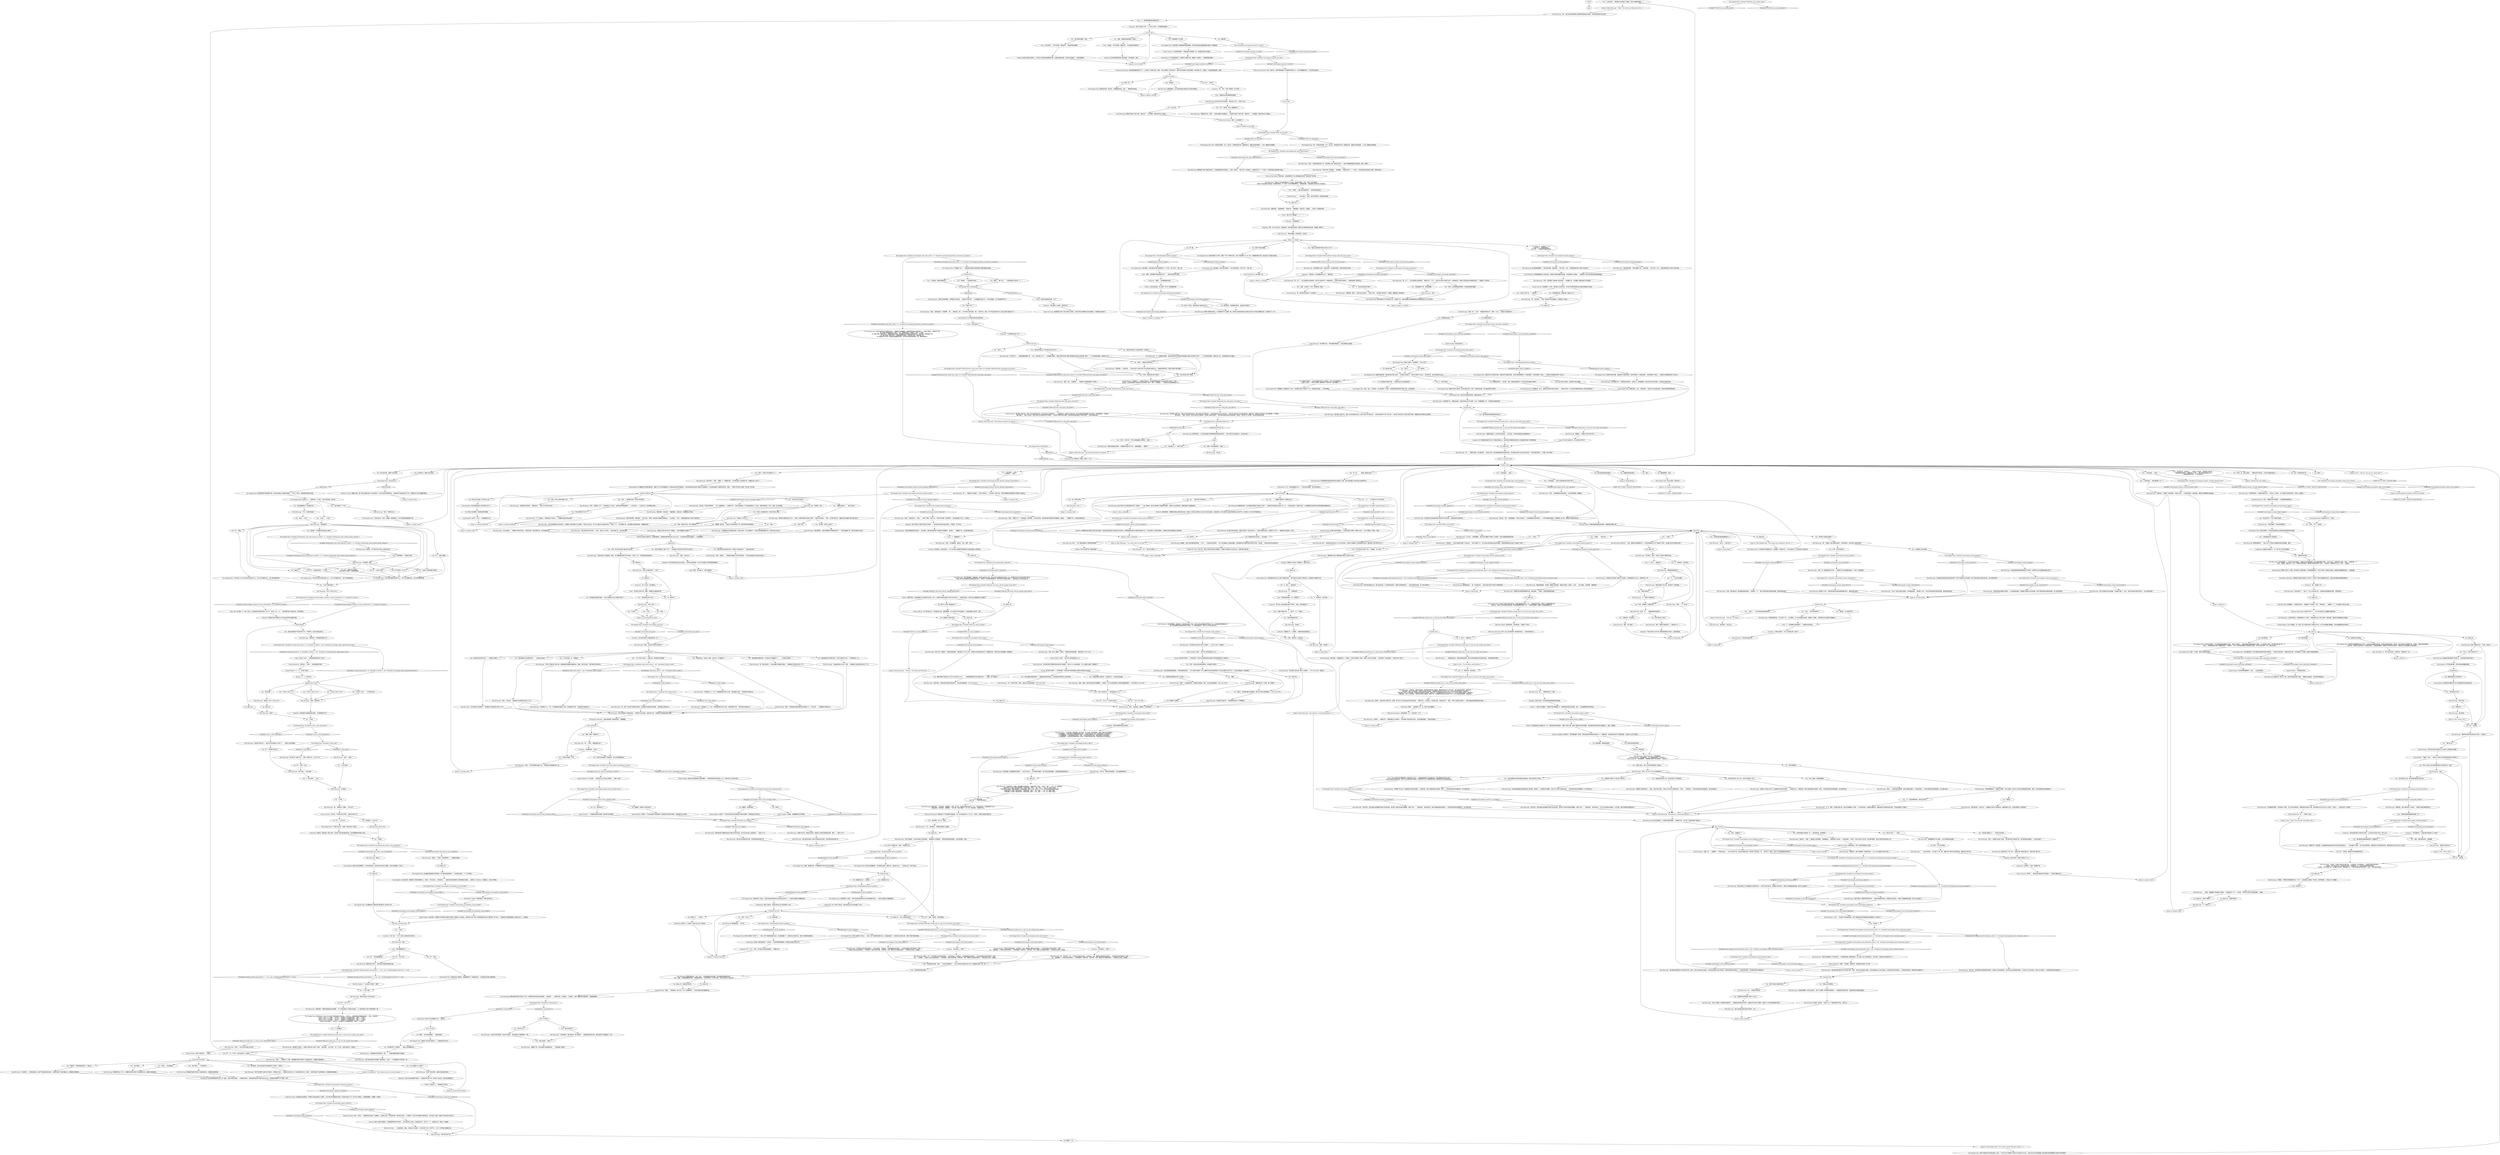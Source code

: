 # YARD / HANGED MAN AUTOPSY
# This is phase two of the hanged man, after getting him down. 
#1. Kim performs autopsy
#2. More talk with inland
# ==================================================
digraph G {
	  0 [label="START"];
	  1 [label="input"];
	  2 [label="You: “1.体外检查——既然我们已经拿到了切链钳，就可以把绑带切断了。”"];
	  3 [label="You: “行啊。那么我该在哪儿做这种*记录*呢？”"];
	  4 [label="You: “瞧吧——解下来了。”（以更含蓄的方式庆祝一下。）"];
	  5 [label="You: “好的，我感觉自己像个警探了。”"];
	  6 [label="You: 写下：有。不可见。由目击者证实（见报告）。"];
	  7 [label="You: “这是士兵的尸体。一个雇佣兵。”"];
	  8 [label="Logic: 死人是不会挣扎的。死亡是挣扎的*终点*。"];
	  9 [label="The Hanged Man: Variable[\"yard.hanged_result_there_there\"]"];
	  10 [label="Variable[\"yard.hanged_result_there_there\"]", shape=diamond];
	  11 [label="!(Variable[\"yard.hanged_result_there_there\"])", shape=diamond];
	  12 [label="The Hanged Man: 尸体对死亡之光与大淘汰的时刻漠不关心，死气沉沉地躺在地上。接下来的框里写着："];
	  13 [label="You: “你可能会觉得难以置信——我认为我把自己的工作报告*弄丢了*。”"];
	  14 [label="Jump to: [autopsy hub]"];
	  15 [label="You: “我连第一个问题都不知道该怎么回答！”"];
	  16 [label="You: 写下：可能是叫哈里——什么的。"];
	  17 [label="Logic: HDB41-0803……谁帮我想想具体是什么时间？"];
	  18 [label="The Hanged Man: Variable[\"yard.hanged_kim_knows_race_occidental\"]"];
	  19 [label="Variable[\"yard.hanged_kim_knows_race_occidental\"]", shape=diamond];
	  20 [label="!(Variable[\"yard.hanged_kim_knows_race_occidental\"])", shape=diamond];
	  21 [label="Horrific Necktie: *一失足成千古恨呐*，警督！"];
	  22 [label="treatmenttreatment"];
	  23 [label="The Hanged Man: 在这些之上——还要先填一个分成十一部分的信息表，首先是："];
	  24 [label="Shivers: 这是一栋高大的建筑，七层楼孤零零地在风中耸立，大部分房间无人居住。死者是自杀的。至于另一个——体型较小的，则死于一场事故。"];
	  25 [label="Kim Kitsuragi: “有位担任助手的警探*莫名其妙地*向我报了一串X51415之类的编号。为什么要那么做呢，警探助手？”"];
	  26 [label="Kim Kitsuragi: 他拿出卷尺：“发育良好，体格健壮，身高一米八零。外观特征基本符合四十二岁。尸体保存良好，环境温度低于冰点。”\n他拿出卷尺:“发育良好，体格健壮，一米八零。年龄大概在――五十岁。保存完好，常温低于冰点。”"];
	  27 [label="Kim Kitsuragi: “可以，我没算准。”他把卷尺塞回了口袋里。"];
	  28 [label="Cuno: “居然敢喷坤诺的速度……”"];
	  29 [label="Kim Kitsuragi: 警督在熏天的臭气中努力了半天，但绑带的材料显然无法被切断。“这些钢丝……”他屏住呼吸，宣告放弃，“太密集了。我们*需要*解开这根绑带，才能看到勒痕。”"];
	  30 [label="Kim Kitsuragi: “勒痕……”警督掏出一把小折刀。他一手拽着绑带，一手尝试切割外层的聚酯纤维。"];
	  31 [label="Empathy: 显然，自从尸检开始，这就是他们一直在期待的场面。警督正在尽量轻描淡写此事，争取能一笔带过。"];
	  32 [label="Jump to: [finale_to_cutting]"];
	  33 [label="Jump to: [finale_to_cutting]"];
	  34 [label="Kim Kitsuragi: 金的表情如释重负：“背部匀称完整。四肢完整——但不对称。右手、大腿及臀部有战斗中留下的旧伤疤。”"];
	  35 [label="The Hanged Man: 是的，条之，正是如此。这让我想起了小时候。在我的脸和身体变成*这样*之前。你对我有恩。"];
	  36 [label="Kim Kitsuragi: 警督几乎闭上了双眼，把手伸进了死者的喉咙，轻轻按摩着那里。尸体口中喷出一股腐烂的恶臭。腐液随之顺着嘴唇流淌——乌黑粘稠。"];
	  37 [label="Kim Kitsuragi: 他满脸厌倦地望着尸体的肚子。“你是肝胆方面的专家吗？”"];
	  38 [label="You: “*都*这么写？”"];
	  39 [label="Jump to: [You: \"Write: N/A and add *toxicology requ...\"]"];
	  40 [label="Cunoesse: “他又摸起来了？这俩*傻货*到底有什么*毛病*？”"];
	  41 [label="Kim Kitsuragi: 这似乎是大约三周前调查完毕的一起案件——一场工地事故。事件主角的妻子试图索取*赔偿*。而相关企业没有回应。很难证明这个洞是致命的。"];
	  42 [label="You: “2.挫伤。”"];
	  43 [label="You: “3.勒痕。”（完成尸检。）"];
	  44 [label="You: “创伤描述的第四段要留给什么？”"];
	  45 [label="Kim Kitsuragi: 他停顿了片刻。“我觉得还是别在报告里提到那件事了。最好别把水搅浑。”"];
	  46 [label="Kim Kitsuragi: “很好。接下来呢？”"];
	  47 [label="Cuno: “特别他妈的致命，你个*首里佬*！”"];
	  48 [label="Shivers: 在宛如畜栏的公寓楼之间，有一片面积狭窄的绿色围栏：圈起了岬岸公寓、褴褛飞旋和货运站B的围墙。海滨地区特有的海洋层云覆盖其上，如同一张薄毯。"];
	  49 [label="You: 我当时的判断正确吗？"];
	  50 [label="You: 紧闭双眼，摩擦身体两侧。"];
	  51 [label="You: “不，这显然是致命伤。就这么标注吧。”"];
	  52 [label="Kim Kitsuragi: “此外——考虑到尸体的腐败程度，我认为能确定死者的种族就已经能算是小小的成功了。”"];
	  53 [label="Kim Kitsuragi: “但我还是要提一条专业的意见。当你下次遇到一串带编号的题目时——请按编号的顺序作答。这些编号的存在是有原因的。”"];
	  54 [label="You: 那是什么，一个肿块？"];
	  55 [label="The Hanged Man: CheckItem(\"shirt_dress_disco\")"];
	  56 [label="CheckItem(\"shirt_dress_disco\")", shape=diamond];
	  57 [label="!(CheckItem(\"shirt_dress_disco\"))", shape=diamond];
	  58 [label="Kim Kitsuragi: “我们听说了他的化名——莱利。聊胜于无。记下这个吧。”"];
	  59 [label="Kim Kitsuragi: “胸部完整，轮廓正常，下腹部隆起，骨盆无伤。生殖器部位无伤痕。”"];
	  60 [label="The Hanged Man: Variable[\"TASK.cut_the_belt\"]"];
	  61 [label="Variable[\"TASK.cut_the_belt\"]", shape=diamond];
	  62 [label="!(Variable[\"TASK.cut_the_belt\"])", shape=diamond];
	  63 [label="You: 试着脱掉死者的靴子。"];
	  64 [label="You: （戴着手套拍手。）“咱们动手吧。”"];
	  65 [label="Encyclopedia: 你肯定是把我误认为是*警务大全*了。"];
	  66 [label="Kim Kitsuragi: “好吧，”警督叹了口气。“这张表格分为三部分，由现场负责的警探填写。一人负责记录，一人负责口述。目的是确认死因。”"];
	  67 [label="You: “肯定是丢在某个地方了。”"];
	  68 [label="You: “不是。”"];
	  69 [label="The Hanged Man: Variable[\"yard.trash_inland_something_in_there\"]"];
	  70 [label="Variable[\"yard.trash_inland_something_in_there\"]", shape=diamond];
	  71 [label="!(Variable[\"yard.trash_inland_something_in_there\"])", shape=diamond];
	  72 [label="You: 什么？那边是什么？"];
	  73 [label="The Hanged Man: IsKimHere()"];
	  74 [label="IsKimHere()", shape=diamond];
	  75 [label="!(IsKimHere())", shape=diamond];
	  76 [label="Jump to: [Kim Kitsuragi: \"The lieutenant adjusts his glasses...\"]"];
	  77 [label="Kim Kitsuragi: “唔，”他点着头。“这是一座货真价实的博物馆。记录着战斗与战争……”"];
	  78 [label="Logic: 这样就行了。"];
	  79 [label="The Hanged Man: Variable[\"TASK.get_hardie_boys_to_tell_you_the_whole_story_done\"]"];
	  80 [label="Variable[\"TASK.get_hardie_boys_to_tell_you_the_whole_story_done\"]", shape=diamond];
	  81 [label="!(Variable[\"TASK.get_hardie_boys_to_tell_you_the_whole_story_done\"])", shape=diamond];
	  82 [label="Visual Calculus: 嗯哼哼……我肯定咱们做得还不够*彻底*。一定是有*漏网之鱼*……"];
	  83 [label="Drama: 那只是*开玩笑*——恶作剧而已！但如今的你看起来完全就是个破坏犯罪现场的*心理变态*……"];
	  84 [label="You: “咱们直接跳到三个总结部分吧。”"];
	  85 [label="Rhetoric: 那是因为他不想提起关于你*姓名首字母*的糊涂问题。"];
	  86 [label="Kim Kitsuragi: “那样的话，字母和数字要怎么写？”"];
	  87 [label="Inland Empire: 11：11。这*意义深远*。"];
	  88 [label="You: “6.种族：”"];
	  89 [label="The Hanged Man: 尸体对你的逆行性遗忘漠不关心，死气沉沉地躺在地上。接下来的框里写着："];
	  90 [label="The Hanged Man: Variable[\"yard.hanged_encyclopedia_racial_profiler\"]"];
	  91 [label="Variable[\"yard.hanged_encyclopedia_racial_profiler\"]", shape=diamond];
	  92 [label="!(Variable[\"yard.hanged_encyclopedia_racial_profiler\"])", shape=diamond];
	  93 [label="Esprit de Corps: 在另一个地方，一位肥胖的女性坐在一张藤椅上，她在窗上留下了球状的剪影。窗外是大科戎。一片暮色中，麦克·托尔森警长向她伸出手。这不是为了别的，而是为了确认她*已经*死了。"];
	  94 [label="Esprit de Corps: ……在加姆洛克，煤城，大瑞瓦肖工业港区，今天共发现了四十二具尸体——四十二次呼吸之圣像的仪式。"];
	  95 [label="You: 就这么写。\n记录下来——下划线*弗米利恩*。"];
	  96 [label="You: 在进一步调查之前，先摸一下死者的头发。"];
	  97 [label="The Hanged Man: 隔着一层橡胶手套，你仍能感到尸体的头发冰冷且潮湿。"];
	  98 [label="You: 就这么写，但是改成*高*速。"];
	  99 [label="Kim Kitsuragi: “倒霉的尸体。原本调查的节奏很顺利的……”金起身掸了掸裤子。"];
	  100 [label="The Hanged Man: 那里突然传来一股非常，非常糟糕的味道。还有……某种裂开的声音。"];
	  101 [label="Kim Kitsuragi: 警督跪到了离尸体更近的地方，手指摸索着暗红色的痕迹——直到一处缺口。“绳子升到一定高度后，在勒痕中留下了一个*缺口*。绞刑的悬挂点就在脖子后面。”"];
	  102 [label="Jump to: [TASK.cut_the_belt]"];
	  103 [label="Kim Kitsuragi: “男性生殖器，无明显特征。无伤痕。”"];
	  104 [label="Kim Kitsuragi: “啊，对了——你之前提到过这种直觉。”警督长出了一口气。“我们可以请求分析部门进行一次精液检测，但我们已经请求进行毒理学检测了，只能进行一种检测。”"];
	  105 [label="You: “不，我当时是在尝试*通灵*。”"];
	  106 [label="Kim Kitsuragi: “背部匀称完整。”他用力翻转尸体。“四肢完整——但不对称。右手、大腿及臀部有战斗中留下的旧伤疤。”"];
	  107 [label="You: 我来自……"];
	  108 [label="Electrochemistry: 唔……*充满*可卡因。"];
	  109 [label="The Hanged Man: 被扒掉裤子的尸体没有参与这一话题的讨论。他通过裸露的生殖器和散发出的腐臭味表达了自己的意见。"];
	  110 [label="You: 就这么写，保留下*瞧吧*！"];
	  111 [label="The Hanged Man: Variable[\"yard.hanged_wound_gunshot\"]"];
	  112 [label="Variable[\"yard.hanged_wound_gunshot\"]", shape=diamond];
	  113 [label="!(Variable[\"yard.hanged_wound_gunshot\"])", shape=diamond];
	  114 [label="Kim Kitsuragi: “好吧，胸口确实有一道切链钳造成的割伤。”他停顿了一下。“我不打算在报告中提到这种事。最好别把水搅浑。”"];
	  115 [label="Kim Kitsuragi: 他点点头。“头部，胸部及头皮都被咬伤了。是鸟类的捕食行为对尸体造成了损伤。没必要为此向牙科医生咨询。”"];
	  116 [label="Kim Kitsuragi: “有何高见，警官？”描述下方有两个框等待勾选。"];
	  117 [label="You: “不——凶手是大贼鸥。”"];
	  118 [label="Kim Kitsuragi: “拜托，那就先空着别选了。下面还有什么？”"];
	  119 [label="You: “非致命伤，死后受创。”"];
	  120 [label="Cuno: “老子扔的石头到达了极——限速度，你个白痴！”"];
	  121 [label="You: “B：非致命伤，死后受创。”"];
	  122 [label="Kim Kitsuragi: “你为什么这么说？”他歪着脑袋。\n“你为什么这么说？”他歪着脑袋。“又一起海鸥凶杀案，认真的吗？”\n“你为什么这么说？”他歪着脑袋。“就像那起*致命*的乱石砸伤，认真的吗？”"];
	  123 [label="Jump to: [final_stretch]"];
	  124 [label="Kim Kitsuragi: “唔，好吧。我本来不想提这件事的，但你确实应该找到你的衣服。”他盯着自己的笔记本。"];
	  125 [label="Kim Kitsuragi: “非常激动人心。不过，你如果能把衣服穿上的话，我会感激不尽的。”他盯着自己的笔记本。"];
	  126 [label="The Hanged Man: CheckItem(\"chaincutters\")"];
	  127 [label="CheckItem(\"chaincutters\")", shape=diamond];
	  128 [label="!(CheckItem(\"chaincutters\"))", shape=diamond];
	  129 [label="You: “幸好我们带了*切链钳*。”（抽出工具的橡胶把手。）"];
	  130 [label="Jump to: [autopsy hub]"];
	  131 [label="Kim Kitsuragi: “总比没有强……”警督看了看你的手套。“还是这样吧：我负责做尸检，你负责做记录。”"];
	  132 [label="Kim Kitsuragi: “记录在你的工作报告里，警官。你只需要填写那张尸检记录表。”他叹了口气，已经预见到你的回答了。"];
	  133 [label="Kim Kitsuragi: “我的意思是，在我不需要你动手帮我的情况下——我负责接触尸体，而你负责做文字记录。”"];
	  134 [label="The Hanged Man: Variable[\"yard.hanged_inland_trash_container_hint\"]"];
	  135 [label="Variable[\"yard.hanged_inland_trash_container_hint\"]", shape=diamond];
	  136 [label="!(Variable[\"yard.hanged_inland_trash_container_hint\"])", shape=diamond];
	  137 [label="Kim Kitsuragi: “我们要么先做尸检，*要么*先去完成初步走访。我们已经见过艾弗拉特了，但还没和他进行*深入*的交流——我们至少得问问关于这场*私刑*的事。就像我们和乔伊斯谈过的那样。”"];
	  138 [label="Cuno: “你他妈在跟谁说话呢，小丑？”"];
	  139 [label="Kim Kitsuragi: “嗯。”他为你指出死者脖颈上被绑带紧紧勒住的位置。“请尽量*精准地*切开这里。”"];
	  140 [label="You: “干得好——我们差点就被误导了，幸好我们事先知道……”"];
	  141 [label="Kim Kitsuragi: “尸斑*看似*符合绞死的特征——但并非如此。头部充血，头部和胸部有多处挫伤——符合死后被石头砸过的现实；低速……”\n“尸斑看上去符合绞死的特征——有些微弱，因此为死后所致。头部充血。头部、胸部以及大腿处有挫伤——说明发生过石刑；低速度……”"];
	  142 [label="Interfacing: 哦耶——总算是到了这一刻。咱们*进去*瞧瞧吧。"];
	  143 [label="Physical Instrument: 脖子上怎么会没有抓痕？换成是你的话，一定会拼命挣扎的……"];
	  144 [label="You: 再次尝试脱掉死者的靴子。"];
	  145 [label="Empathy: 他并不真的认为靴子的失踪“有意思”——他觉得这件事实在是太悲哀了。既悲哀，又不专业。"];
	  146 [label="You: “事实上，拿走那双靴子的就是我。我可以告诉你正确的编号——E50.100.1000。”"];
	  147 [label="You: “咱们先去找我的工作报告吧。反正迟早都是要找的。”"];
	  148 [label="Kim Kitsuragi: “没错。”他点点头。"];
	  149 [label="Jump to: [autopsy hub]"];
	  150 [label="You: “3.创伤描述——总结。”"];
	  151 [label="The Hanged Man: 尸体没有反对，他向一边瘫倒，散发着臭气。身下的地面布满腐臭的汁液。"];
	  152 [label="The Hanged Man: 死者默默地盯着你翻开手册。鲜红色的纸张上满是条条框框——分为三个部分，描述着他的皮肤与内脏。"];
	  153 [label="The Hanged Man: 尸体对你的潦草笔迹漠不关心，死气沉沉地躺在地上。接下来的框里写着："];
	  154 [label="The Hanged Man: 尸体看不出年纪，就像一块挂在钩子上的肉。"];
	  155 [label="Kim Kitsuragi: “改变尸体的位置，或是在死后造成的创伤。”"];
	  156 [label="Kim Kitsuragi: “靴子是陶瓷的，搪瓷涂层。因死后血液向下流动，靴子已经与双脚皮肤牢牢粘在一起。移除靴子的工作交由分析部门处理。”\n“受害人剩下的衣物都在死后被拾荒者扒走了，就是为了拿走他的陶瓷轻甲。警方还在寻找丢失的部件——脱去靴子的工作尚在进行中。”"];
	  157 [label="Kim Kitsuragi: “靴子上有一串编号。”他扭动死者的脚：“编号是E50.100.1000。装甲板之间的线条呈现出了字母数字组合。盔甲的设计有意掩盖了这串编号。”"];
	  158 [label="Kim Kitsuragi: “很好，警官。我对你的看法变得更糟糕了。请便吧，在尸检记录表里填上这串荒谬愚蠢的数字——而不是E50.100.1000。”"];
	  159 [label="You: 写下：AO5577789RHG9999……"];
	  160 [label="The Hanged Man: CheckEquipped(\"gloves_garden\")"];
	  161 [label="CheckEquipped(\"gloves_garden\")", shape=diamond];
	  162 [label="!(CheckEquipped(\"gloves_garden\"))", shape=diamond];
	  163 [label="The Hanged Man: 这股恶臭令人窒息。几缕已经变成深棕色的头发正粘在橡胶手套上——如同从布娃娃头顶脱落的线。"];
	  164 [label="Cuno: “你已经是了，”他气定神闲，胸有成竹。“你就是坤诺的猪猡。”"];
	  165 [label="Cuno: “他们*终于*要搞基了！C！！！”"];
	  166 [label="Kim Kitsuragi: “啊，对了——你之前提到过这种直觉。我们可以请求进行一次精液检测——那是分析部门的职责——如果你是那个意思的话。”"];
	  167 [label="You: “没错，分析部门，科学。我就是这个意思。”"];
	  168 [label="You: 我是那些玩意儿的专家吗？"];
	  169 [label="Kim Kitsuragi: “就这样吧。”"];
	  170 [label="You: “我们能把申请换成毒理学吗？慎重起见。”"];
	  171 [label="kims_notebook"];
	  172 [label="You: “啊，原来在这里！”"];
	  173 [label="Kim Kitsuragi: 很难得出结论。你只能看出警督急于解决这个案子——他做笔记的速度充分说明了这一点——而且他还做了*大量的*笔记。大多数都是在到达现场之前的准备阶段就做完的。"];
	  174 [label="Jump to: [autopsy hub]"];
	  175 [label="Jump to: [injuryhub]"];
	  176 [label="Kim Kitsuragi: “恐怕我们只有在取下他脖子上的绑带，并亲眼看到伤口之后，才能填写这一项。”"];
	  177 [label="You: “海鸥才是凶手。”"];
	  178 [label="You: “A：观点——是致命伤。”"];
	  179 [label="You: “好吧。非致命伤，死后受创。”"];
	  180 [label="Jump to: [Kim Kitsuragi: \"He produces a small black plastic r...\"]"];
	  181 [label="Kim Kitsuragi: “现在？”他把笔记本装了起来。“现在我们把尸体装进尸袋，我开車把他运到福布——交给分析部门……”"];
	  182 [label="The Hanged Man: Variable[\"yard.hanged_one_gun\"]"];
	  183 [label="Variable[\"yard.hanged_one_gun\"]", shape=diamond];
	  184 [label="!(Variable[\"yard.hanged_one_gun\"])", shape=diamond];
	  185 [label="Kim Kitsuragi: “关于这个，我得提醒你，我们还有必要取下他脖子上的绑带。这样才能看到那里的伤痕。”"];
	  186 [label="You: [离开。]"];
	  187 [label="You: “我需要一副手套……能过会儿再来处理这个吗？咱们得先找到手套再说。”"];
	  188 [label="Kim Kitsuragi: “咱们还是别去*找手套*了，拜托。还是分工合作吧——我负责做尸检，你负责做记录。”"];
	  189 [label="Kim Kitsuragi: “当我需要你动手帮我的时候，我会叫你的。在大多数情况下，最好还是由我来接触尸体，而你负责文字记录。”"];
	  190 [label="You: “是的。”"];
	  191 [label="Inland Empire: 说得好！千万别在意在那边东倒西歪的*破旧垃圾箱*，那里满是过时的消息……"];
	  192 [label="The Hanged Man: Variable[\"TASK.interview_wild_pines_rep_done\"]"];
	  193 [label="Variable[\"TASK.interview_wild_pines_rep_done\"]", shape=diamond];
	  194 [label="!(Variable[\"TASK.interview_wild_pines_rep_done\"])", shape=diamond];
	  195 [label="The Hanged Man: Variable[\"TASK.interview_union_boss_done\"]"];
	  196 [label="Variable[\"TASK.interview_union_boss_done\"]", shape=diamond];
	  197 [label="!(Variable[\"TASK.interview_union_boss_done\"])", shape=diamond];
	  198 [label="Cunoesse: “他正跟死人对话呢。通灵的条子。”"];
	  199 [label="Kim Kitsuragi: “接下来是——出生日期？”"];
	  200 [label="Esprit de Corps: 请振作起来，第57分局的警督是这么想的。"];
	  201 [label="The Hanged Man: 这具尸体感受不到金放在胸口上的手。它早已无法与周围的环境进行任何有意义的互动。这张红色复印纸试图根据上面印着的条条框框解答它变成尸体的*原因*："];
	  202 [label="Kim Kitsuragi: “不行，先填好信息表。”"];
	  203 [label="You: 就这么写。"];
	  204 [label="You: 就这么写。"];
	  205 [label="The Hanged Man: 这坨臃肿的烂肉根本就不像*蒙迪人*或任何人种。"];
	  206 [label="Kim Kitsuragi: “男性。”"];
	  207 [label="Cunoesse: 显而易见，她非常失望——这个红发的小怪物原本期待着你们会做出更耸人听闻的事。"];
	  208 [label="You: 就这么写。"];
	  209 [label="Kim Kitsuragi: “注意。靴子上藏着一行编号。”他俯身扭动死者的脚：“编号是E50.100.1000……”"];
	  210 [label="The Hanged Man: Variable[\"yard.hanged_picture_taken\"]"];
	  211 [label="Variable[\"yard.hanged_picture_taken\"]", shape=diamond];
	  212 [label="!(Variable[\"yard.hanged_picture_taken\"])", shape=diamond];
	  213 [label="You: “乖乖，宝贝儿。”"];
	  214 [label="You: 就这么写，补充上润发油的部分。"];
	  215 [label="Physical Instrument: 经过一番考虑，你把切链钳塞到了系着绑带的死结下方，用力紧握橡胶把手，汗水逐渐渗出额头……"];
	  216 [label="Jump to: [failure_cutting]"];
	  217 [label="The Hanged Man: CheckEquipped(\"gloves_garden\")"];
	  218 [label="CheckEquipped(\"gloves_garden\")", shape=diamond];
	  219 [label="!(CheckEquipped(\"gloves_garden\"))", shape=diamond];
	  220 [label="finish_it"];
	  221 [label="You: “很好，最好保持这样。这更重要。”"];
	  222 [label="You: “还是换成那个吧，感觉更重要。”"];
	  223 [label="You: 就这么写。"];
	  224 [label="The Hanged Man: Variable[\"yard.hanged_rhetoric_private_military\"]"];
	  225 [label="Variable[\"yard.hanged_rhetoric_private_military\"]", shape=diamond];
	  226 [label="!(Variable[\"yard.hanged_rhetoric_private_military\"])", shape=diamond];
	  227 [label="Kim Kitsuragi: “没什么，只是以防万一。”"];
	  228 [label="Jump to: [injuryhub]"];
	  229 [label="You: “我同意，水已经够浑的了。”"];
	  230 [label="You: “B：非致命伤，死后受创。”"];
	  231 [label="Kim Kitsuragi: “很好，然后呢？”"];
	  232 [label="Cuno: “我爱干嘛就干嘛，C。”他啐了一口。“学着点。”"];
	  233 [label="Kim Kitsuragi: “就这样吧。”他勉强挤出了一丝微笑。“我们已经确定了死因。这算不上是多大的进展——而且还留下了更多谜团——但至少是个*起点*。”"];
	  234 [label="Kim Kitsuragi: “嗯……”警督突然陷入了沉默。"];
	  235 [label="Kim Kitsuragi: “好吧。你*为什么*不认为这是致命伤？”"];
	  236 [label="Cuno: “你就是，”他气定神闲，胸有成竹。“这头猪猡归坤诺所有。”"];
	  237 [label="final_stretch"];
	  238 [label="Kim Kitsuragi: “我们还提交了毒理学筛查的申请——这是非常缜密的检测。如果我们走运的话，大概过几周就能收到结果。我不怎么指望这个……”"];
	  239 [label="You: 撕下一页尸检记录表。"];
	  240 [label="Jump to: [le corpse questionnaire]"];
	  241 [label="The Hanged Man: CheckItem(\"shirt_dress_disco\")  and  CheckItem(\"jacket_suede\")"];
	  242 [label="CheckItem(\"shirt_dress_disco\")  and  CheckItem(\"jacket_suede\")", shape=diamond];
	  243 [label="!(CheckItem(\"shirt_dress_disco\")  and  CheckItem(\"jacket_suede\"))", shape=diamond];
	  244 [label="The Hanged Man: Variable[\"yard.hanged_injury_hub_reached\"]"];
	  245 [label="Variable[\"yard.hanged_injury_hub_reached\"]", shape=diamond];
	  246 [label="!(Variable[\"yard.hanged_injury_hub_reached\"])", shape=diamond];
	  247 [label="You: 跟我聊聊吧，死者。"];
	  248 [label="You: “好吧，我会像纯爷们一样赤手空拳上阵的。“"];
	  249 [label="You: “我不懂。你是什么意思？”"];
	  250 [label="Kim Kitsuragi: “唉……好吧。”警督彻底无语了。"];
	  251 [label="You: 退散吧！这股忧心忡忡的杂念！"];
	  252 [label="Jump to: [autopsy hub]"];
	  253 [label="The Hanged Man: Variable[\"yard.hanged_serial_wrong\"]"];
	  254 [label="Variable[\"yard.hanged_serial_wrong\"]", shape=diamond];
	  255 [label="!(Variable[\"yard.hanged_serial_wrong\"])", shape=diamond];
	  256 [label="Untitled hub"];
	  257 [label="You: “到处都是伤疤。数量远超一般执法人员。”"];
	  258 [label="The Hanged Man: Variable[\"TASK.confront_klaasje_with_full_story_done\"]"];
	  259 [label="Variable[\"TASK.confront_klaasje_with_full_story_done\"]", shape=diamond];
	  260 [label="!(Variable[\"TASK.confront_klaasje_with_full_story_done\"])", shape=diamond];
	  261 [label="Kim Kitsuragi: “正是如此。颈部没有抓痕，犯罪现场没有挣扎的痕迹。肇事者中有位证人已经证实：伤口是死后造成的，故意伪造。”\n“就是这样。脖子上没有抓痕，手腕也没有挣扎的迹象，以及嫌犯的目击证词也证实了这一点:伤口是死后造成的，被处理过。”\n“就是这样。脖子上没有抓痕，犯罪现场也没有挣扎的迹象，略有尸斑，以及嫌犯的目击证词也证实了这一点:伤口是死后造成的，被处理过。”\n“就是这样。脖子上没有抓痕，手腕也没有挣扎的迹象，略有尸斑，以及嫌犯的目击证词也证实了这一点:伤口是死后造成的，被处理过。”"];
	  262 [label="Jump to: [autopsy hub]"];
	  263 [label="Kim Kitsuragi: “衣物，”他突然开口。“死者……”他眨了眨眼，盯着尸体。“死者*曾*穿着一双装甲靴——现在那双靴子不见了。有意思。”"];
	  264 [label="Inland Empire: 唉呀，一股不怎么样的滋味涌上心头……"];
	  265 [label="You: “我应该在哪儿做这种记录？在我的工作报告里吗？”（掏出你的手册。）"];
	  266 [label="Kim Kitsuragi: “也许那是你*应该做的*？”他望着自己的蓝色笔记本叹了口气。"];
	  267 [label="You: “咱们应该把验尸官写成*我*才对。严格来说，我比你先到达现场。”"];
	  268 [label="You: “7.性别：”"];
	  269 [label="Cunoesse: “操了-操了！”这个小畜生兴高采烈地大喊大叫。"];
	  270 [label="You: “我同意。尸斑表明死者经历了一场私刑。”"];
	  271 [label="You: “我不确定。附近的足迹显示死者是被*扛*过来的，不是吗？”"];
	  272 [label="The Hanged Man: Variable[\"yard.hanged_composure_stations\"]"];
	  273 [label="Variable[\"yard.hanged_composure_stations\"]", shape=diamond];
	  274 [label="!(Variable[\"yard.hanged_composure_stations\"])", shape=diamond];
	  275 [label="Cuno: “C，他要搞基了！”"];
	  276 [label="You: 省略掉关于靴子的事。"];
	  277 [label="You: 写下：E50.100.1000"];
	  278 [label="You: 就这么写。"];
	  279 [label="You: “能让我试试吗？”"];
	  280 [label="You: “咱们去拿吧。”[离开。]"];
	  281 [label="The Hanged Man: 我们应该多做做这种事。我指的是亲近一下。"];
	  282 [label="Kim Kitsuragi: “呼……”他把头扭到一边才能呼吸——但这还不够。他还得把脸埋进夹克的袖子里。你听到他从袖子中发出沉闷的声音：“体外检查*结束*了。干得好！接下来呢？”"];
	  283 [label="You: “我就写未检测吧。”"];
	  284 [label="The Hanged Man: Variable[\"yard.hanged_corpse_questions_unlocked\"]"];
	  285 [label="Variable[\"yard.hanged_corpse_questions_unlocked\"]", shape=diamond];
	  286 [label="!(Variable[\"yard.hanged_corpse_questions_unlocked\"])", shape=diamond];
	  287 [label="You: 写下：未检测。"];
	  288 [label="The Hanged Man: Variable[\"yard.hanged_processing_semen\"]"];
	  289 [label="Variable[\"yard.hanged_processing_semen\"]", shape=diamond];
	  290 [label="!(Variable[\"yard.hanged_processing_semen\"])", shape=diamond];
	  291 [label="Esprit de Corps: 这可不妙。警官之间的信任是至关重要的，如果你不改善你们之间的关系，后果可能不堪设想……"];
	  292 [label="Jump to: [kims_notebook]"];
	  293 [label="You: 翻过这页。"];
	  294 [label="injuryhub"];
	  295 [label="Electrochemistry: 你应该摸一摸。"];
	  296 [label="Cunoesse: “那个贱人说你造成的伤害不*致命*，坤诺。这你还能忍吗？”"];
	  297 [label="Kim Kitsuragi: “来总结一下我们的发现吧……”他一边翻看笔记，一边挠着下巴。“我们发现勒痕上下方的皮肤都发生了大出血。痕迹非常明显，符合一米或一米五的落差。”"];
	  298 [label="Jump to: [IsKimHere()]"];
	  299 [label="You: “2.体内检查——我们做到哪一步了？”"];
	  300 [label="autopsystuffhere"];
	  301 [label="Encyclopedia: 是*您*，先生——您就是警务大全。"];
	  302 [label="Volition: 他正在*指挥*你。如果你敢抵抗，他那股争强好胜的劲头又会上来了。你还是有机会亲自发掘的——以后再说吧。"];
	  303 [label="You: “抱歉，我把一切都弄丢了。”"];
	  304 [label="Untitled hub (02)"];
	  305 [label="Kim Kitsuragi: “我们要么先做尸检，*要么*先去完成初步走访。我们已经见过艾弗拉特了——还需要去会一会野松公司的代表。有位代表就在城里就罢工进行谈判。她可能掌握了一些情报。”\n“要么做这个，*要么*去走访。我们已经见过艾弗拉特*和*乔伊斯——但没有*详细*询问乔伊斯。我们得好好盘问她有关*私刑*的事——而非单纯的谈话。”"];
	  306 [label="Esprit de Corps: 曷城警督正在某个地方准备工作报告。你意识到自己需要他在场才能继续。只能留到以后再说了。"];
	  307 [label="The Hanged Man: Variable[\"TASK.interview_union_boss_done\"] or Variable[\"TASK.interview_wild_pines_rep_done\"]"];
	  308 [label="Variable[\"TASK.interview_union_boss_done\"] or Variable[\"TASK.interview_wild_pines_rep_done\"]", shape=diamond];
	  309 [label="!(Variable[\"TASK.interview_union_boss_done\"] or Variable[\"TASK.interview_wild_pines_rep_done\"])", shape=diamond];
	  310 [label="Jump to: [finish_it]"];
	  311 [label="The Hanged Man: IsHourBetween(22, 6)"];
	  312 [label="IsHourBetween(22, 6)", shape=diamond];
	  313 [label="!(IsHourBetween(22, 6))", shape=diamond];
	  314 [label="Conceptualization: 你甚至说不出一个笑话。"];
	  315 [label="You: 写下：哈里·杜博阿"];
	  316 [label="Cuno: “有点男人的样子吧，猪猡。坤诺都为你感到难为情。”"];
	  317 [label="Kim Kitsuragi: “是的。马马虎虎。”他望着自己的蓝色笔记本叹了口气。"];
	  318 [label="You: “1.体外检查——总结。”\n“1.外表检验——总结。”"];
	  319 [label="Kim Kitsuragi: “好的。”警督点点头。"];
	  320 [label="The Hanged Man: IsKimHere()"];
	  321 [label="IsKimHere()", shape=diamond];
	  322 [label="!(IsKimHere())", shape=diamond];
	  323 [label="Kim Kitsuragi: “你就是助手。”"];
	  324 [label="You: “HDB41-0803。”（不写到场时间。）"];
	  325 [label="You: 空着吧。"];
	  326 [label="Kim Kitsuragi: “是的，巴布鲁戴恩。便宜货。中码。颜色：白色。”"];
	  327 [label="Untitled hub"];
	  328 [label="You: 继续抚摸。"];
	  329 [label="Jump to: [Untitled hub (02)]"];
	  330 [label="Cunoesse: “你可真恶心，*癫子*。”"];
	  331 [label="Cuno: “我跟你说过我的猪猡特别硬核。”"];
	  332 [label="Kim Kitsuragi: “勒痕上下方的皮肤都发生了大出血。痕迹非常明显，符合一米或一米五的落差。”\n“勒痕下方的皮肤有大量出血，痕迹非常明显，与一米至一米五的落差相吻合。”他擦着前额。“这就是第三部分的伤口验视情况。”"];
	  333 [label="The Hanged Man: 死者的阴茎尺寸中等，和整个下体一样都在充血。挂在下面的睾丸大小不一致。生殖器的颜色泛绿；股间出现了大理石状纹理。"];
	  334 [label="The Hanged Man: Variable[\"yard.hanged_electrochem_genitals\"]"];
	  335 [label="Variable[\"yard.hanged_electrochem_genitals\"]", shape=diamond];
	  336 [label="!(Variable[\"yard.hanged_electrochem_genitals\"])", shape=diamond];
	  337 [label="You: 这是一次实验。我想知道这么做会发生什么。"];
	  338 [label="You: 就这么写。"];
	  339 [label="The Hanged Man: 你尽量抑制住了正在试图通过收缩来清空内部的胃——只要专心致志就行。顺着死者的口腔，你只能看到一片黑暗。那里只有腐肉和黑暗……"];
	  340 [label="You: 写下：未检测。"];
	  341 [label="Kim Kitsuragi: “我也不是。”"];
	  342 [label="Kim Kitsuragi: 你趁着警督检查死者指甲的空当偷看了几眼。笔记本里满是大片难以辨认的潦草字迹……"];
	  343 [label="The Hanged Man: Variable[\"yard.hanged_wound_chaincutters\"]"];
	  344 [label="Variable[\"yard.hanged_wound_chaincutters\"]", shape=diamond];
	  345 [label="!(Variable[\"yard.hanged_wound_chaincutters\"])", shape=diamond];
	  346 [label="Kim Kitsuragi: “还是说你指的是胸口的割伤——由切链钳造成的？两者都不是团队合作的成果。我不打算在报告中提到这种事。这只会把水搅浑。”"];
	  347 [label="The Hanged Man: 记录下方有两个框有待勾选。死者的脑袋猛地歪向一边——等待着你的判断。他脖子上的勒痕清晰可见。\n记录下方，有两个等待勾选的常规方框。死者的脑袋猛地歪向一边——等待你的裁判。他脖子上的勒痕清晰可见。"];
	  348 [label="You: “我不喜欢这种‘上色’方式。这些尸斑说服不了我。”"];
	  349 [label="Jump to: [final_stretch]"];
	  350 [label="Kim Kitsuragi: “弄丢工作报告可不是小事。如果我表现得像是在摆谱的话，抱歉，我并无此意。”他盯着自己的笔记本。"];
	  351 [label="NOCUTTERS"];
	  352 [label="Kim Kitsuragi: “背部匀称完整。四肢完整——但不对称。”警督一边陈述自己细致的观察结论，一边点着头。“右手、大腿及臀部有战斗中留下的旧伤疤。”"];
	  353 [label="You: “我有一副园艺手套，差不多能用吧？”"];
	  354 [label="Kim Kitsuragi: “*某个*地方？”"];
	  355 [label="Jump to: [yard.hanged_one_gun]"];
	  356 [label="The Hanged Man: Variable[\"TASK.find_your_badge\"]"];
	  357 [label="Variable[\"TASK.find_your_badge\"]", shape=diamond];
	  358 [label="!(Variable[\"TASK.find_your_badge\"])", shape=diamond];
	  359 [label="You: 退散吧，奇怪的感觉。"];
	  360 [label="Empathy: 尽量不要再提这起这件意外。"];
	  361 [label="Kim Kitsuragi: “希望你别留到太靠后。”他望着仍在腐烂的尸体。“他很快就要……*融解*了。”"];
	  362 [label="Kim Kitsuragi: “很好。那么，在我看来……”他看着尸体的眼神带着一丝厌恶……"];
	  363 [label="Encyclopedia: RCM谋杀现场四步处理手册。"];
	  364 [label="The Hanged Man: Variable[\"yard.hanged_encyclopedia_racial_profiler\"]"];
	  365 [label="Variable[\"yard.hanged_encyclopedia_racial_profiler\"]", shape=diamond];
	  366 [label="!(Variable[\"yard.hanged_encyclopedia_racial_profiler\"])", shape=diamond];
	  367 [label="Kim Kitsuragi: “我还看不出究竟——但我们*知道*有人破坏了现场。”他思考着。“这么写吧：“有。不可见。由目击者证实（见报告）。”"];
	  368 [label="Reaction Speed: 如果你想取得最全面的成果，就要做得*细致入微*。"];
	  369 [label="You: 沉默不语。"];
	  370 [label="Kim Kitsuragi: “道歉也解决不了问题。换个话题吧。”"];
	  371 [label="The Hanged Man: Variable[\"yard.hanged_result_bitemarks_done\"]  and  Variable[\"yard.hanged_result_contusions_done\"]"];
	  372 [label="Variable[\"yard.hanged_result_bitemarks_done\"]  and  Variable[\"yard.hanged_result_contusions_done\"]", shape=diamond];
	  373 [label="!(Variable[\"yard.hanged_result_bitemarks_done\"]  and  Variable[\"yard.hanged_result_contusions_done\"])", shape=diamond];
	  374 [label="Kim Kitsuragi: “警官，你还有*没弄丢*的东西吗？”"];
	  375 [label="Kim Kitsuragi: “我们应该先找到你的手册，再尽快赶回来处理尸检。”"];
	  376 [label="You: “哼—唔……”（偷看一眼金的记录）"];
	  377 [label="You: “2.验尸官案件编号：”"];
	  378 [label="You: “我准备写：大约42岁。”"];
	  379 [label="You: 就这么写。"];
	  380 [label="The Hanged Man: 他看起来也不像男性，瞧瞧那像怀孕一样鼓起的肚子，还有那张无法辨认容貌的脸。"];
	  381 [label="You: 翻到下一页。"];
	  382 [label="You: “我根本就是心理变态，你也看出来了。我总是谎话连篇。”"];
	  383 [label="The Hanged Man: 更多头发粘到了手套上——来自一具尸体被雨淋透的头部。在这副皮囊之下，是他坑坑洼洼的头骨。真是一幅异世般的景象。"];
	  384 [label="failure_cutting"];
	  385 [label="finale_to_cutting"];
	  386 [label="The Hanged Man: 我看你不是无可奉告，而是大脑空空吧！这是一次愉快的会面。衷心感谢你握了我的手。"];
	  387 [label="Kim Kitsuragi: “双手都很干净。”在警督总结的同时，五根冰冷，肿得像香肠一样的手指从你手中滑落。“没有挣扎造成的伤痕。”"];
	  388 [label="Perception (Hearing): 当警督将尖细的手指插入尸体中时，你听到了某种东西破裂的声音。如同古老的房屋在夜晚吱嘎作响。"];
	  389 [label="Encyclopedia: 你那浸泡在酒精中的记忆与这些器官的司法鉴定无缘。"];
	  390 [label="Kim Kitsuragi: ……接着，他触碰着尸体肿胀的下腹部——很快就松开了手——并说道：“胃中有已消化的半固体食物——瞧吧。”"];
	  391 [label="Kim Kitsuragi: 这可能只是你的想象，但笔记里还有一些对你的评价——而且不都是负面的！你被称为*41号*——根据你的分局命名。还有……"];
	  392 [label="You: 有些事还是不知为妙——回头是岸！"];
	  393 [label="Kim Kitsuragi: “好吧。有一颗自旋稳定式子弹——从耶基尔A9/90前膛枪里射出——射入了他的肺部。”"];
	  394 [label="Jump to: [injuryhub]"];
	  395 [label="Empathy: 警督的认可给足了坤诺面子。他默不作声。"];
	  396 [label="The Hanged Man: 死者的胸口和头皮上沾满了凝固的血液——数不清的石头砸到了那些地方。创伤描述下面有两个框："];
	  397 [label="Kim Kitsuragi: “不-不，警官，恐怕我不能认同。我们应该搁置这个问题——至少暂时如此。如果有必要的话，我随时都可以再修改这些内容。毕竟这是我的工作报告。”"];
	  398 [label="Untitled hub"];
	  399 [label="The Hanged Man: Variable[\"yard.hanged_result_bitemarks_done\"]  or  Variable[\"yard.hanged_result_contusions_done\"]"];
	  400 [label="Variable[\"yard.hanged_result_bitemarks_done\"]  or  Variable[\"yard.hanged_result_contusions_done\"]", shape=diamond];
	  401 [label="!(Variable[\"yard.hanged_result_bitemarks_done\"]  or  Variable[\"yard.hanged_result_contusions_done\"])", shape=diamond];
	  402 [label="You: “为他收尸吧。把他送走。”（不做进一步检查，让警督把尸体运走。）\n“把他装起来带走吧。”(警督带走了尸体——剩下的时间你独自工作。)\n“把他搬到锐影去吧。”(尸体处理完毕。)"];
	  403 [label="You: 你怎么会不知道？你还有什么用？"];
	  404 [label="You: “你还有多余的手套吗？”"];
	  405 [label="You: “没错。”"];
	  406 [label="You: 在哪儿？"];
	  407 [label="Kim Kitsuragi: “我们该开始尸检了。”"];
	  408 [label="Kim Kitsuragi: “上半身纹着一整张图案，始于右肩，终于心脏。形状很抽象。采用了蓝色与白色的墨水。”\n“上半身覆盖着一个类似微电子电路板模样的纹身，从右肩开始直至心脏，用的是蓝色与白色的墨水。”\n“上半身覆盖着一个类似国家形状的单一纹身，从右肩开始直至心脏，用的是蓝色与白色的墨水。”\n“上半身覆盖着一个类似夜空地图状的单一纹身，从右肩开始直至心脏，用的是蓝色与白色的墨水。”"];
	  409 [label="Kim Kitsuragi: “没错。”他捂住鼻子，开始解释：“第一，调查现场。第二，对尸体进行初步检查。第三，现场尸检。第四，将尸体运送至停尸房。我们已经进行到第三步了。”"];
	  410 [label="You: “我们就不能派专人做这种事吗？比如医生？”"];
	  411 [label="The Hanged Man: Variable[\"TASK.interview_wild_pines_rep_done\"]"];
	  412 [label="Variable[\"TASK.interview_wild_pines_rep_done\"]", shape=diamond];
	  413 [label="!(Variable[\"TASK.interview_wild_pines_rep_done\"])", shape=diamond];
	  414 [label="day"];
	  415 [label="The Hanged Man: Variable[\"TASK.run_serial_number\"]"];
	  416 [label="Variable[\"TASK.run_serial_number\"]", shape=diamond];
	  417 [label="!(Variable[\"TASK.run_serial_number\"])", shape=diamond];
	  418 [label="Kim Kitsuragi: “好主意。”"];
	  419 [label="Jump to: [XP.discover_the_bullet]"];
	  420 [label="The Hanged Man: Variable[\"yard.hanged_boots_removed\"]"];
	  421 [label="Variable[\"yard.hanged_boots_removed\"]", shape=diamond];
	  422 [label="!(Variable[\"yard.hanged_boots_removed\"])", shape=diamond];
	  423 [label="Kim Kitsuragi: “你告诉我的编号是假的。”他的表情逐渐消沉。“为什么要干这种事？为什么要破坏你负责的犯罪现场？现在这双靴子已经不见了。这本有可能成为一条线索的。”"];
	  424 [label="You: “我的鞋还在。而且是一整双。我连*另一只*都找到了！”"];
	  425 [label="Kim Kitsuragi: “很好。不然就连你的鞋也要变成*孤家寡人*了，言归正传……”他望着自己的笔记本。"];
	  426 [label="You: 写下：哈里尔尔·杜博阿。\n记录:哈里尔·杜博阿，双重荣誉警督。"];
	  427 [label="Logic: KK=金·曷城；57=第57分局；之后是他到达现场的日期（08.03）与时间（08：15）。案件编号采用了他的名字，而不是你的。"];
	  428 [label="Kim Kitsuragi: “继续？”"];
	  429 [label="Kim Kitsuragi: “唔，”警督扶正了眼镜：“大约50岁。”"];
	  430 [label="Kim Kitsuragi: “先空着吧，警官。”"];
	  431 [label="one_final_question_hub"];
	  432 [label="Esprit de Corps: 在加姆洛克北部某处，罗赞克兰兹街后面的小木棚中。尼克·费尔巴哈警督把手放在一具体积比猴子大不了多少的尸体胸口。外面细雨蒙蒙，木棚里一片漆黑。"];
	  433 [label="Kim Kitsuragi: “衣着，”警督开口了。“死者穿着一双装甲靴，以及白色内裤。我觉得内裤的品牌是巴布鲁戴恩。我找找……”他翻转尸体，以检查内裤的标签。"];
	  434 [label="Kim Kitsuragi: 警督望着你，一言不发。"];
	  435 [label="You: 就这么写。"];
	  436 [label="The Hanged Man: Variable[\"yard.hanged_physinst_cut_belt\"]"];
	  437 [label="Variable[\"yard.hanged_physinst_cut_belt\"]", shape=diamond];
	  438 [label="!(Variable[\"yard.hanged_physinst_cut_belt\"])", shape=diamond];
	  439 [label="You: 我在办案。这是警察的职责。没必要*征求意见*。"];
	  440 [label="You: 让警督独自检查。"];
	  441 [label="The Hanged Man: Variable[\"yard.hanged_corpse_questions_unlocked\"]"];
	  442 [label="Variable[\"yard.hanged_corpse_questions_unlocked\"]", shape=diamond];
	  443 [label="!(Variable[\"yard.hanged_corpse_questions_unlocked\"])", shape=diamond];
	  444 [label="You: 很高兴见到你——你会不会碰巧是干私人佣兵这一行的？我只是想确认一下……\n很高兴认识你——你会不会是私人雇佣兵呢？科奈尔的？我只想确认一下……"];
	  445 [label="You: “请让我补充一下这个故事的*寓意*……”"];
	  446 [label="Kim Kitsuragi: “肌肉及骨骼——尸体的口中流出腐液。”他靠近尸体浮肿的嘴巴，被尸臭熏得睁不开眼：“与伤口无关。双眼及舌头凸起。舌骨……等我检查一下。”\n“很好，骨骼肌。嘴里流出了尸液。”他靠近死者的嘴部，眼睛因为那股恶臭眯了起来：“没有损伤，眼睛和舌头凸出，舌骨……我看看。”"];
	  447 [label="Kim Kitsuragi: “舌骨*折断了*，”他过了一会儿才说出这句话。“其他肌肉及骨骼系统完整，无明显特征。”"];
	  448 [label="You: 就这么写。"];
	  449 [label="The Hanged Man: Variable[\"yard.hanged_autopsy_reached_exterior_hub\"]"];
	  450 [label="Variable[\"yard.hanged_autopsy_reached_exterior_hub\"]", shape=diamond];
	  451 [label="!(Variable[\"yard.hanged_autopsy_reached_exterior_hub\"])", shape=diamond];
	  452 [label="You: “为什么？我们不检测了吗？”"];
	  453 [label="Kim Kitsuragi: “心血管。尸体的下肢存在大量尸斑——以及双足，双手及颈部——外观符合被吊死的特征。”\n“心血管。尸体下肢有尸斑。血液集中在手部、足部和脖子上。尸斑与目测的悬吊特征吻合。\n“心血管。尸体下肢有尸斑。血液集中在手部、足部和脖子上。尸斑与目测的悬吊特征吻合。注意：尸斑不是非常明显。”"];
	  454 [label="Jump to: [The Hanged Man: \"The corpse lays slouched to the sid...\"]"];
	  455 [label="Empathy: 尸臭与没完没了的尸检让警督承受着巨大的压力。最好别惹他。"];
	  456 [label="You: 就这么写。"];
	  457 [label="Kim Kitsuragi: “我们做的创伤描述并不是*特别*草率。确实，我们没对挫伤进行描述。也没有在那里标注自己的观点。但是考虑到当时的情况——这是有情可原的。而且那些显然不是致命伤。”"];
	  458 [label="You: “我们不能回头查漏补缺吗？”"];
	  459 [label="Kim Kitsuragi: “当你下次遇到一串带编号的题目时——请按编号的顺序依次作答。出题者之所以给它们编号，就是为了让你*按指定顺序*填写。”"];
	  460 [label="The Hanged Man: Variable[\"yard.hanged_result_bitemarks_done\"]  and  Variable[\"yard.hanged_result_contusions_done\"]"];
	  461 [label="Variable[\"yard.hanged_result_bitemarks_done\"]  and  Variable[\"yard.hanged_result_contusions_done\"]", shape=diamond];
	  462 [label="!(Variable[\"yard.hanged_result_bitemarks_done\"]  and  Variable[\"yard.hanged_result_contusions_done\"])", shape=diamond];
	  463 [label="Jump to: [final_stretch]"];
	  464 [label="Empathy: 他正在思考：我是不是错过了什么？"];
	  465 [label="You: 写下：‘操了-操了’。"];
	  466 [label="Kim Kitsuragi: “非常激动人心。不过，你如果能把夹克穿上的话，我会感激不尽的。”他盯着自己的笔记本。"];
	  467 [label="Jump to: [yard.hanged_perception_white_oval_wound]"];
	  468 [label="Kim Kitsuragi: “别开玩笑了，警官。”他戴上了一双橡胶手套。“你当然知道什么是现场尸检。你都经历过上百次了。”"];
	  469 [label="Kim Kitsuragi: “我们要么先做尸检，*要么*先去完成初步走访。我们已经见过艾弗拉特了，但还没和他进行*深入*的交流——我们至少得问问关于这场私刑的事。城里还有一位野松公司的代表。她可能掌握了一些情报。”\n“要么做这个，*要么*去走访。我们已经见过艾弗拉特，但没有*详细*询问他——我们得好好盘问他有关私刑的事。同样的，我们见过了乔伊斯，却没有问她私刑的事。”"];
	  470 [label="You: “没必要分心了。先做尸检吧。”"];
	  471 [label="Jump to: [Kim Kitsuragi: \"The lieutenant adjusts his glasses...\"]"];
	  472 [label="Kim Kitsuragi: “埃利斯·科顿艾尔——我们可以在这里填上*全名*了……”他看上去非常满意。"];
	  473 [label="You: 我*什么时候*才能拿到这个？"];
	  474 [label="Physical Instrument: 很好。比以前强多了。"];
	  475 [label="Kim Kitsuragi: “精确到——他被扛过来时已经*死了*……”"];
	  476 [label="Kim Kitsuragi: “说真的——只要你开口，我随时都可以为他收尸，并开車把尸体运到停尸房去。你没必要逞英雄——除非你特别想……”"];
	  477 [label="Kim Kitsuragi: “但他还穿着那条白色内裤——谢天谢地。我觉得内裤的牌子大概是‘巴布鲁戴恩’。我找找……”他翻转尸体，以检查内裤的标签。"];
	  478 [label="You: “抱歉。”"];
	  479 [label="You: 打开笔记本，翻到尸检记录表。"];
	  480 [label="Jump to: [autopsy hub]"];
	  481 [label="You: “4.出生日期：”"];
	  482 [label="You: 写下：大约50岁。"];
	  483 [label="Kim Kitsuragi: “无法确认。”"];
	  484 [label="Kim Kitsuragi: “我同意，对尸检而言这不是什么良好的开端。”"];
	  485 [label="The Hanged Man: 尸体无精打采地瘫倒在地，对周围的一切视而不见。尸检记录表以三个部分描述了他的状态："];
	  486 [label="Inland Empire: 唉呀，一股不怎么样的滋味涌上心头……"];
	  487 [label="Drama: 那只是*开玩笑*——恶作剧而已！把你当成*谎话连篇的心理变态*真是天大的误会。"];
	  488 [label="You: 就这么写。"];
	  489 [label="The Hanged Man: 这股恶臭令人窒息。几缕已经变成深棕色的头发正粘在你的手上——如同从布娃娃头顶脱落的线。"];
	  490 [label="You: “我就操了……”"];
	  491 [label="Kim Kitsuragi: 警督看着你，你为鼓劲而喊出的狠话多少有些令他担忧。"];
	  492 [label="You: “不行，还给我，我马上就要弄断了。”"];
	  493 [label="Kim Kitsuragi: “没那回事，警官——那也未免太荒唐了。”他摇了摇头。“就写我们请求进行一次精液，鞘膜及肛门体液检测。”"];
	  494 [label="Cuno: “瞧吧，我的猪猡*真他妈病得不轻*……”他的声音充满了骄傲。"];
	  495 [label="Kim Kitsuragi: “我确实指望过。也许我只是没发现……说实在的，现场的这股恶臭让我很难思考。”"];
	  496 [label="The Hanged Man: 实在是太艰难了。你已经能感觉到胃酸涌上喉头。随着一阵收缩——胃里的某种东西直接涌进了嘴里。为了继续深入调查，你不得不强行咽下这一口……\n太难了，你的喉咙再次泛起了胃酸的滋味。一阵收缩——有什么东西通过喉咙从胃部涌进了嘴巴。你不得不把它咽了下去，继续寻找着……"];
	  497 [label="Encyclopedia: “*储备*？没有——但鲜为人知的小知识和奇闻异事会不会用得上？”"];
	  498 [label="Kim Kitsuragi: “比如毒理学筛查？”他盯着这个怪物。“到了现在这种阶段，就算他体内充满可卡因，我觉得他们也分析不出什么东西了。但总之……你应该补充一项申请。”"];
	  499 [label="Kim Kitsuragi: “那就写*未检测*吧。”"];
	  500 [label="The Hanged Man: Variable[\"yard.hanged_touched_genitals\"]"];
	  501 [label="Variable[\"yard.hanged_touched_genitals\"]", shape=diamond];
	  502 [label="!(Variable[\"yard.hanged_touched_genitals\"])", shape=diamond];
	  503 [label="You: 就这么写，省略掉*瞧吧*！"];
	  504 [label="You: “唔……”（试图辨认警督关于本案的记录。）"];
	  505 [label="You: “1.咬痕。”"];
	  506 [label="Kim Kitsuragi: “那可不是团队合作的成果。只是我*打偏了*。此外，咱们别在报告中提这件事了。这只会把水搅浑。”"];
	  507 [label="You: “A：观点——是致命伤。”"];
	  508 [label="Kim Kitsuragi: “是的，这……”他期待着你把话说完。"];
	  509 [label="You: 就这么写。"];
	  510 [label="You: “A：观点——是致命伤。”"];
	  511 [label="You: “没什么根据。我就是瞎猜的。”"];
	  512 [label="Kim Kitsuragi: “暂时如此吧。”他点点头。“如果我们对结论不满意的话，我随时都可以改。毕竟这是我的工作报告嘛。”"];
	  513 [label="Kim Kitsuragi: “尸斑符合绞死的特征。头部充血。头部、胸部和大腿处有多处挫伤——符合死后被石头砸过的现实；低速……”\n“咳，”他咳嗽着。“尸斑符合绞死的特征——尽管很微弱，如前所述。头部充血。头部、胸部以及大腿处有挫伤——说明发生过石刑；低速度……”"];
	  514 [label="Kim Kitsuragi: “说起这个，你瞧——我很担心你的酒瘾。”他擦着额头。“喝酒会要了你的命——你明知道的，不是吗？你充分证明了自己是一位优秀的警探，组织不想失去你这样的人材。”"];
	  515 [label="You: “这种时候是不是该喝一杯——我的意思是，稍后再喝？”"];
	  516 [label="You: “如果这样会导致我们*错过*什么呢？”"];
	  517 [label="Interfacing: 你在那一瞬间感受到了一丝异常——但这种感觉转瞬即逝，短暂到无法融入记忆之中。"];
	  518 [label="Kim Kitsuragi: “给你，”他把切链钳还给了你，然后跪到了离尸体更近的地方——他的手指摸索着暗红色的痕迹。直到一处缺口……"];
	  519 [label="The Hanged Man: 放马过来吧，鲁尼如尼！"];
	  520 [label="You: “我们会用到手术刀吗？”"];
	  521 [label="You: “4. 出生日期。”（点头）"];
	  522 [label="Jump to: [Composure: \"Your central nervous system recogni...\"]"];
	  523 [label="Logic: 很好。我们搞定了。我们*真聪明*。"];
	  524 [label="The Hanged Man: Variable[\"yard.hanged_serial_wrong\"]"];
	  525 [label="Variable[\"yard.hanged_serial_wrong\"]", shape=diamond];
	  526 [label="!(Variable[\"yard.hanged_serial_wrong\"])", shape=diamond];
	  527 [label="You: “先用你的将就一下吧。”"];
	  528 [label="The Hanged Man: Variable[\"inventory.ledger_numeric_system_introduced\"]  or  Variable[\"tc.initials\"]"];
	  529 [label="Variable[\"inventory.ledger_numeric_system_introduced\"]  or  Variable[\"tc.initials\"]", shape=diamond];
	  530 [label="!(Variable[\"inventory.ledger_numeric_system_introduced\"]  or  Variable[\"tc.initials\"])", shape=diamond];
	  531 [label="You: “3.姓名：”"];
	  532 [label="Kim Kitsuragi: 警督还是太天真了，居然没有仔细检查你做的记录。"];
	  533 [label="You: “11.处理痕迹：”"];
	  534 [label="Kim Kitsuragi: “没有——至少在初次检查之后没有。”"];
	  535 [label="Encyclopedia: 你边读边想：那就排除了黑发的梅斯克人，索奥人，萨拉米兹人，肯得里克人……浅肤色的奥克西登特人种意味着他可能是……维斯珀人？奥兰治人？梅西纳人。有这三种可能。"];
	  536 [label="Inland Empire: 另请注意：你潜意识中的种族分析器已经排除了梅西纳人的可能性。虽然你们交流了那么多带着梅西纳口音的“警茬筒子”和“条之”。也就是说只可能是维斯珀人或奥兰治人了。继续吧。"];
	  537 [label="Drama: *睿智*如您，应当省略掉关于这双靴子的记录，陛下。如果您打算将这双靴子*据为己有*的话——这是您应得的。您比任何人都更配穿上这双靴子！"];
	  538 [label="You: “我想知道如果我说*错*了会怎样。”"];
	  539 [label="Empathy: 好了，好了。死者，你也曾是父母爱的结晶啊。一切都过去了。"];
	  540 [label="Kim Kitsuragi: “刀是没用的。我们得去拿一把*切链钳*——你就等拿到它再试吧。我在锐影的工具箱里放了一把。”"];
	  541 [label="Jump to: [Kim Kitsuragi: \"\"Mhm.\" He shows you the point on th...\"]"];
	  542 [label="Jump to: [cut the belt]"];
	  543 [label="You: 好了，动手吧！"];
	  544 [label="The Hanged Man: Variable[\"yard.hanged_touched_genitals\"]"];
	  545 [label="Variable[\"yard.hanged_touched_genitals\"]", shape=diamond];
	  546 [label="!(Variable[\"yard.hanged_touched_genitals\"])", shape=diamond];
	  547 [label="Pain Threshold: 枪林弹雨撕扯掉了他的血肉。每道伤口都伴随着阵阵剧痛，尤其是臀部上的那些……你面前是一座与世间温柔无缘的痛苦殿堂。"];
	  548 [label="Kim Kitsuragi: “双手都很干净。”他检查着手腕部位。“没有近期挣扎的迹象。”"];
	  549 [label="The Hanged Man: 死者的手出人意料地沉重，里面充满了腐败的体液，感觉只要再稍微用力一挤就会爆开。你突然感到一阵恶心——强烈的冲动驱使你甩开了这只手。"];
	  550 [label="The Hanged Man: 我跟你逗着玩呢！我知道你是从哪儿来的——你是条之多西亚人！你的名字就叫*小条之*。有何贵干啊，条之多西亚的小条之？"];
	  551 [label="Kim Kitsuragi: “双手都很干净。”警督总结道。死者的手指从你手中滑落，冰冷，肿得像香肠一样。“没有挣扎造成的伤痕。”"];
	  552 [label="You: “没有。”写下：未检测。"];
	  553 [label="Kim Kitsuragi: 他弯着腰——仿佛是在祈祷——接着敲开了死者的上下颚：“呼吸系统……”他暂停了一下，双手施加了更大的力量。"];
	  554 [label="Jump to: [finish_it]"];
	  555 [label="You: “那就这样？”"];
	  556 [label="Kim Kitsuragi: “毒理学和血清学检测也这么写吧——未检测。”"];
	  557 [label="You: “哈……不。”（从中搜寻关于*你*的记录。）"];
	  558 [label="Rhetoric: 如果放任他们的罢工逐步升级为暴动，就会加剧这座城市日益增长的内战冲动。警督就算是在笔记中都表现得极为中立，但在处理马丁内斯的局势时，金最优先考虑的是避免让矛盾升级。"];
	  559 [label="You: “我会写成致命伤的。”"];
	  560 [label="Authority: 他筋疲力尽，心烦意乱，你最好别挑战他的耐心。"];
	  561 [label="You: “我是通过*通灵之术*得出这个结论的。”"];
	  562 [label="You: “我总觉得要对这里的表象持怀疑态度。那片足迹未免太‘完美’了。”"];
	  563 [label="Kim Kitsuragi: “死者身上*除此之外*的一切迹象都与你的观点相悖……”他就此打住。“但我同意。我本打算就此确认死因的，警官。可现在我觉得应该保留意见。至少暂时如此。”"];
	  564 [label="The Hanged Man: Variable[\"yard.hanged_result_bitemarks_done\"]"];
	  565 [label="Variable[\"yard.hanged_result_bitemarks_done\"]", shape=diamond];
	  566 [label="!(Variable[\"yard.hanged_result_bitemarks_done\"])", shape=diamond];
	  567 [label="You: *再一次*彻底检查尸体。"];
	  568 [label="You: Variable[\"yard.hanged_perception_white_oval_wound\"]"];
	  569 [label="Variable[\"yard.hanged_perception_white_oval_wound\"]", shape=diamond];
	  570 [label="!(Variable[\"yard.hanged_perception_white_oval_wound\"])", shape=diamond];
	  571 [label="The Hanged Man: Variable[\"yard.hanged_external_summary_done\"]"];
	  572 [label="Variable[\"yard.hanged_external_summary_done\"]", shape=diamond];
	  573 [label="!(Variable[\"yard.hanged_external_summary_done\"])", shape=diamond];
	  574 [label="You: “首先，*现场尸检*究竟是什么？”"];
	  575 [label="Kim Kitsuragi: “你就这么不讲卫生？”"];
	  576 [label="Kim Kitsuragi: “我可以把我的工作报告给你——那里有尸检记录表。而且有好几张。*前提是*这样能推动案件进展。”"];
	  577 [label="Inland Empire: 垃圾箱。装满糟糕回忆的垃圾箱。"];
	  578 [label="You: 打开你的手册，翻到尸检记录表。"];
	  579 [label="The Hanged Man: Variable[\"yard.hanged_shot_body_down\"]  or  Variable[\"yard.hanged_questions_accessed_in_autopsy\"]"];
	  580 [label="Variable[\"yard.hanged_shot_body_down\"]  or  Variable[\"yard.hanged_questions_accessed_in_autopsy\"]", shape=diamond];
	  581 [label="!(Variable[\"yard.hanged_shot_body_down\"]  or  Variable[\"yard.hanged_questions_accessed_in_autopsy\"])", shape=diamond];
	  582 [label="You: “干得漂亮，睿智的种族导师。”"];
	  583 [label="You: “我不觉得自己是个警探。”"];
	  584 [label="Kim Kitsuragi: “不，你我都是*警探*。被授予荣誉军衔的‘警探’意味着我们有能力处理*整个事件*——从尸检到收拾残局，再到社会工作。涉及到案件的方方面面。”"];
	  585 [label="Interfacing: 你有专门为此准备的工具——切链钳。"];
	  586 [label="Kim Kitsuragi: “虽然我看不出来。但你是对的。你的直觉很准。他死的时候正在性交。”"];
	  587 [label="Kim Kitsuragi: “……虽然看似如此，但我们都知道真相。我们*知道*勒痕是在死后做的伪装。”他等待着你的判断。"];
	  588 [label="Physical Instrument: 理应如此。这就是绑带在尸体上绑得最松的位置，就这样将尸体吊起……"];
	  589 [label="The Hanged Man: Variable[\"yard.hanged_boots_removed\"]"];
	  590 [label="Variable[\"yard.hanged_boots_removed\"]", shape=diamond];
	  591 [label="!(Variable[\"yard.hanged_boots_removed\"])", shape=diamond];
	  592 [label="You: “我没弄丢这件缎子衬衫。”（嗅嗅自己的腋下。）"];
	  593 [label="Kim Kitsuragi: “希望我们还来得及。”他捂住鼻子。“现在才尸检已经*太晚了*……。”"];
	  594 [label="The Hanged Man: Variable[\"whirling.kim_intro_told_memory_trouble\"]  or  Variable[\"whirling.kim_main_whined_about_memory\"]"];
	  595 [label="Variable[\"whirling.kim_intro_told_memory_trouble\"]  or  Variable[\"whirling.kim_main_whined_about_memory\"]", shape=diamond];
	  596 [label="!(Variable[\"whirling.kim_intro_told_memory_trouble\"]  or  Variable[\"whirling.kim_main_whined_about_memory\"])", shape=diamond];
	  597 [label="Kim Kitsuragi: “我知道：KK57-0503-0815”"];
	  598 [label="Encyclopedia: 皮肤为白色或橄榄色，人种来自蒙迪洲。这种说法实在是过于模糊。你还不如直接说：是白人。"];
	  599 [label="You: 写下：黄昏。"];
	  600 [label="You: “同意——无处理痕迹。”"];
	  601 [label="Kim Kitsuragi: 警督默默地点了点头，把戴着手套的手放到了死者的胸口处，就像是在做着准备……"];
	  602 [label="Composure: 你的中枢神经系统认出了这个姿势。这是*呼吸之圣像*——宗教性的表现。亦是前德洛莉丝时代葬礼的衍生仪式。他用两秒钟摆出了这个姿势，此外……"];
	  603 [label="You: “那只是毫无恶意的玩笑——就像是在更衣室里扯淡。调皮捣蛋毕竟是爷们儿的天性嘛。”"];
	  604 [label="Kim Kitsuragi: “是啊——但这就是现实。我感到非常困惑。警官，请记录正确的编号：E50.100.1000。”"];
	  605 [label="You: 就这么写。"];
	  606 [label="Kim Kitsuragi: “死者的脖子上缠着一根带钢筋的货物绑带，打着绞刑结。颜色——黄色；长度——三米。另一端有搭扣。”\n“死者的脖子上系着一根货物系固带，打着绞刑结。颜色——黄；长度——三米。另一端有个搭扣。”\n“死者的脖子上系着一根货物系固带，打着绞刑结。颜色——黄；长度——三米。*弗米利恩烈酒*被印在侧面。”\n“死者的脖子上系着一根空运货带，打着绞刑结。颜色——黄；长度——三米。另一端有个搭扣。”\n“死者的脖子上系着一根空运货带，打着绞刑结。颜色——黄；长度——三米。另一端有个搭扣。”"];
	  607 [label="The Hanged Man: CheckEquipped(\"gloves_garden\")"];
	  608 [label="CheckEquipped(\"gloves_garden\")", shape=diamond];
	  609 [label="!(CheckEquipped(\"gloves_garden\"))", shape=diamond];
	  610 [label="Interfacing: 这个死结即是弱点。切链钳可以塞到下面。像插花一样稳准——只需两钳即可解开。"];
	  611 [label="You: 向下按……"];
	  612 [label="Kim Kitsuragi: 他把钳子塞进了死结下面，准备动手——为求精确，他把手肘压在了膝盖上。"];
	  613 [label="You: 摸一摸。"];
	  614 [label="The Hanged Man: 毫无感触。你透过园艺手套只能感受到了一片冷淡，死气沉沉，不值一提。"];
	  615 [label="The Hanged Man: CheckEquipped(\"gloves_garden\")"];
	  616 [label="CheckEquipped(\"gloves_garden\")", shape=diamond];
	  617 [label="!(CheckEquipped(\"gloves_garden\"))", shape=diamond];
	  618 [label="Cunoesse: “我服了，你的猪猡确实有病……”"];
	  619 [label="Kim Kitsuragi: “另外，我还看到了面积更小的旧伤疤——多到数不清，大约覆盖了整体皮肤30%的面积。”"];
	  620 [label="You: 我的名字是……"];
	  621 [label="Jump to: [finish_it]"];
	  622 [label="Encyclopedia: *肝*指的是肝脏，而*胆*指的是胆囊及胆管。"];
	  623 [label="Jump to: [You: \"Write: N/A.\"]"];
	  624 [label="You: “身为完美主义者，我总觉得好像还有未竟之事……”"];
	  625 [label="Kim Kitsuragi: 还有，“41号”看起来像是个还算称职的警探。"];
	  626 [label="Jump to: [Kim Kitsuragi: \"\"Injuries,\" he nods.\"]"];
	  627 [label="You: “没错，我就是坤诺的猪猡。我承认。”"];
	  628 [label="Kim Kitsuragi: “进展良好。我们已经确定了可能的死因——有人认为这就是尸检的*目的*。”"];
	  629 [label="Jump to: [autopsy hub]"];
	  630 [label="The Hanged Man: Variable[\"tc.name_lely\"]"];
	  631 [label="Variable[\"tc.name_lely\"]", shape=diamond];
	  632 [label="!(Variable[\"tc.name_lely\"])", shape=diamond];
	  633 [label="Jump to: [autopsy hub]"];
	  634 [label="You: [离开。]"];
	  635 [label="autopsy hub"];
	  636 [label="Kim Kitsuragi: “不一定用得上。我希望这次不用动刀……但橡胶手套还是有必要的。”"];
	  637 [label="You: “你说了算。”"];
	  638 [label="Inland Empire: 一个胶囊状的黄色垃圾箱，躺在院子的角落里。"];
	  639 [label="Kim Kitsuragi: “文件A1。警探在现场拍摄了一张纹身图案的照片。”"];
	  640 [label="You: “等等——警探还有荣誉军衔？”"];
	  641 [label="Inland Empire: 一如既往的沉默。"];
	  642 [label="The Hanged Man: Variable[\"TASK.get_hardie_boys_to_tell_you_the_whole_story_done\"]"];
	  643 [label="Variable[\"TASK.get_hardie_boys_to_tell_you_the_whole_story_done\"]", shape=diamond];
	  644 [label="!(Variable[\"TASK.get_hardie_boys_to_tell_you_the_whole_story_done\"])", shape=diamond];
	  645 [label="The Hanged Man: Variable[\"TASK.get_hardie_boys_to_tell_you_the_whole_story_done\"]"];
	  646 [label="Variable[\"TASK.get_hardie_boys_to_tell_you_the_whole_story_done\"]", shape=diamond];
	  647 [label="!(Variable[\"TASK.get_hardie_boys_to_tell_you_the_whole_story_done\"])", shape=diamond];
	  648 [label="You: “是啊，明天再继续吧。”[离开。]"];
	  649 [label="The Hanged Man: Variable[\"yard.hanged_concept_blood_supply\"]"];
	  650 [label="Variable[\"yard.hanged_concept_blood_supply\"]", shape=diamond];
	  651 [label="!(Variable[\"yard.hanged_concept_blood_supply\"])", shape=diamond];
	  652 [label="Untitled hub"];
	  653 [label="Kim Kitsuragi: “靴子是陶瓷的，搪瓷涂层。因死后血液向下流动，靴子已经与双脚皮肤牢牢粘在一起。之后被拾荒者脱掉捡走了。”\n“剩下的衣物都是死后被拾荒者们捡走的。为了取回陶瓷盔甲，警方正在寻找丢失的碎片。”"];
	  654 [label="The Hanged Man: Variable[\"yard.hanged_backed_off_from_getting_chaincutters\"]"];
	  655 [label="Variable[\"yard.hanged_backed_off_from_getting_chaincutters\"]", shape=diamond];
	  656 [label="!(Variable[\"yard.hanged_backed_off_from_getting_chaincutters\"])", shape=diamond];
	  657 [label="Kim Kitsuragi: “我们得赶在其他人发现之前找到你的手册，再尽快赶回来处理尸检。”"];
	  658 [label="Kim Kitsuragi: “KK57-0803.0815”"];
	  659 [label="You: “我不知道。”"];
	  660 [label="Kim Kitsuragi: 他把戴着手套的手放到了死者的胸口处，就像是在做着准备……"];
	  661 [label="Jump to: [The Hanged Man: \"The corpse cannot feel Kim's hand o...\"]"];
	  662 [label="Kim Kitsuragi: “很有可能。毕竟你毫无缘由地对我说谎了。请记录正确的编号：E50.100.1000。”"];
	  663 [label="Physical Instrument: 警督低估了尸体脊椎的弯曲程度。这个壮汉的身高约为一米八五。不用试，你是无法把他*掰直*的。"];
	  664 [label="You: 切断绑带。"];
	  665 [label="You: Variable[\"yard.hanged_physinst_cut_belt\"]"];
	  666 [label="Variable[\"yard.hanged_physinst_cut_belt\"]", shape=diamond];
	  667 [label="!(Variable[\"yard.hanged_physinst_cut_belt\"])", shape=diamond];
	  668 [label="Cunoesse: “他才不会那么干呢。”C一脸不以为然。“你的猪猡无聊透了。”"];
	  669 [label="Volition: 把注意力集中在绑带上，这不是讨论谁是谁的猪猡的时候。这里根本就没有猪，这里只有切链钳——还有这根绑带。"];
	  670 [label="You: “我们难道还指望着能找到伤痕吗？”"];
	  671 [label="Conceptualization: 当然：你要揭示其中的寓意——这是故事的寓意所在！"];
	  672 [label="You: 查看死者口腔内部。"];
	  673 [label="Inland Empire: 远古的神秘深藏其中，条之……以后来问我吧。"];
	  674 [label="Kim Kitsuragi: “胃肠道，”警督为即将解脱而长出一口气——这是表格上的最后一项内容。他环视四周——地面上有一滩粪便……"];
	  675 [label="Kim Kitsuragi: 很遗憾，这些不是充满热情的表彰。“41号”——这是他对你的称呼——给人的印象基本上就是没能耐。虽然警督没有*明确*表达对你的不信任，但这里……根本没有任何正面的评价。"];
	  676 [label="Kim Kitsuragi: “颈部皮肤磨损，环绕着一圈暗红色的勒痕，勒痕在后颈有一处缺口，长度……大约7厘米。舌骨折断，颈椎完整。”"];
	  677 [label="You: “好吧，那就算不上是致命伤了。”"];
	  678 [label="You: “我不喜欢这个游戏。”"];
	  679 [label="Kim Kitsuragi: “别这样。”"];
	  680 [label="Kim Kitsuragi: “确实……此案可能另有隐情。我本打算就此确定一个可能的死因——可现在我觉得应该保留意见。至少暂时如此。”"];
	  681 [label="Volition: 成为坤诺的猪猡有助于稳住局面。见风使舵吧，朋友……"];
	  682 [label="The Hanged Man: Variable[\"yard.hanged_processing_semen\"]  or  Variable[\"yard.hanged_processing_toxicology\"]"];
	  683 [label="Variable[\"yard.hanged_processing_semen\"]  or  Variable[\"yard.hanged_processing_toxicology\"]", shape=diamond];
	  684 [label="!(Variable[\"yard.hanged_processing_semen\"]  or  Variable[\"yard.hanged_processing_toxicology\"])", shape=diamond];
	  685 [label="Kim Kitsuragi: 他竖起一根手指：“这是为了让人*按指定顺序*作答。总而言之……”"];
	  686 [label="You: “现在该干嘛了？”（结束。）"];
	  687 [label="Kim Kitsuragi: 警督扶正了眼镜，深吸了一口气。"];
	  688 [label="Jump to: [autopsystuffhere]"];
	  689 [label="Cunoesse: “想哭就哭吧，*怂货*。”"];
	  690 [label="You: “真漂亮。”（拭去眼中的泪水。）"];
	  691 [label="Cunoesse: “条子要把他大卸八块了。”"];
	  692 [label="The Hanged Man: Variable[\"tc.lely_is_ellis_kortenaer\"]"];
	  693 [label="Variable[\"tc.lely_is_ellis_kortenaer\"]", shape=diamond];
	  694 [label="!(Variable[\"tc.lely_is_ellis_kortenaer\"])", shape=diamond];
	  695 [label="Kim Kitsuragi: “结束了。我们完成了现场尸检，警探。剩下的工作只有检查尚未证实的死因——那颗子弹——是否进入了死者的大脑。这就交给你了，同事。*也可以*留给分析部门——我不会强迫你检查死者的大脑的……”"];
	  696 [label="Inland Empire: 真是个奇怪的词……*处理*。"];
	  697 [label="You: 抚摸他的头发——温柔地。"];
	  698 [label="The Hanged Man: Variable[\"TASK.get_hardie_boys_to_tell_you_the_whole_story_done\"]"];
	  699 [label="Variable[\"TASK.get_hardie_boys_to_tell_you_the_whole_story_done\"]", shape=diamond];
	  700 [label="!(Variable[\"TASK.get_hardie_boys_to_tell_you_the_whole_story_done\"])", shape=diamond];
	  701 [label="You: “好吧，金。送他上路吧。”（警督会把尸体运走，今天你只能孤军奋战了。）"];
	  702 [label="Kim Kitsuragi: “是的，看这里……”他指着手册最后几页红色的纸张。“尸检记录表就印在红色的复印纸上。”"];
	  703 [label="Cunoesse: “这个*怂货*！他不敢承认！”"];
	  704 [label="You: “我还留着自己的迪斯科裤子。”（注视自己的裤子。）"];
	  705 [label="You: （开始。）“1.助手：”"];
	  706 [label="You: 写下：龙舌兰日落。"];
	  707 [label="You: “HDB41-0803.1111”"];
	  708 [label="Visual Calculus: 写40吧。尸体的外伤太严重了，最好往年轻了写。"];
	  709 [label="The Hanged Man: Variable[\"whirling.necktie_personified\"] == true  and  CheckEquipped(\"neck_tie\") == true"];
	  710 [label="Variable[\"whirling.necktie_personified\"] == true  and  CheckEquipped(\"neck_tie\") == true", shape=diamond];
	  711 [label="!(Variable[\"whirling.necktie_personified\"] == true  and  CheckEquipped(\"neck_tie\") == true)", shape=diamond];
	  712 [label="The Hanged Man: Variable[\"yard.hanged_esprit_stations\"]"];
	  713 [label="Variable[\"yard.hanged_esprit_stations\"]", shape=diamond];
	  714 [label="!(Variable[\"yard.hanged_esprit_stations\"])", shape=diamond];
	  715 [label="The Hanged Man: Variable[\"yard.hanged_serial_wrong\"]"];
	  716 [label="Variable[\"yard.hanged_serial_wrong\"]", shape=diamond];
	  717 [label="!(Variable[\"yard.hanged_serial_wrong\"])", shape=diamond];
	  718 [label="You: “现在怎么办？”"];
	  719 [label="You: 再转一转！"];
	  720 [label="Cunoesse: “耶，干他！干那个死基佬！奸尸现场！”"];
	  721 [label="You: 让他上吧。"];
	  722 [label="Kim Kitsuragi: “最后一项——双手。”他握起死者的右手，观察了一会儿——接着又开始观察左手……”"];
	  723 [label="You: “搞什么……”"];
	  724 [label="The Hanged Man: 眼前一片漆黑。那里只有腐肉和黑暗。"];
	  725 [label="Kim Kitsuragi: 警督松开了他的上下颚。死者在你面前闭紧了嘴巴。“粘膜有出血迹象。”他不耐烦地重复着。"];
	  726 [label="You: “好吧，还是保留毒品筛查吧。这样能获得更多情报。”"];
	  727 [label="Kim Kitsuragi: “怎么了？”"];
	  728 [label="Kim Kitsuragi: “哦？”他露出了难以置信的表情：“你的意思是，这是*我们*造成的伤害？”"];
	  729 [label="Kim Kitsuragi: “谈创伤吧。”他点点头。"];
	  730 [label="The Hanged Man: Variable[\"yard.hanged_wound_gunshot\"]"];
	  731 [label="Variable[\"yard.hanged_wound_gunshot\"]", shape=diamond];
	  732 [label="!(Variable[\"yard.hanged_wound_gunshot\"])", shape=diamond];
	  733 [label="Kim Kitsuragi: “也就是说——死后头部创伤导致了头皮出血。一块石头砸到了头。伤口没有出现早期炎症反应的痕迹。现场的肇事者承认他对尸体造成了伤害……”"];
	  734 [label="Kim Kitsuragi: “肇事者承认他以*极限速度*抛出石头造成了伤害。”"];
	  735 [label="Reaction Speed: 深思熟虑吧。时间很充裕，不要急于下结论。"];
	  736 [label="The Hanged Man: 编号为KK57-0503-0815的尸体倾听着你们的对话，一动不动——货物绑带仍然勒着他的脖子。只剩一个框没填了：\nHDB41-0803.1111听着，一动不动——他的脖子上还挂着运货带。只剩下一个方框了:\nHDB41-0803.1015听着，一动不动——他的脖子上还挂着运货带。只剩下一个方框了:\nHDB41-0803.1300听着，一动不动——他的脖子上还挂着运货带。只剩下一个方框了:\nHDB41-0803听着，一动不动——他的脖子上还挂着运货带。只剩下一个方框了:"];
	  737 [label="Kim Kitsuragi: “我们还仔细检查了尸体的伤势——并按照表单做了细致的描述。怎么说呢？鉴于当前的情况，这已经是一次相当专业的现场尸检了。”"];
	  738 [label="Kim Kitsuragi: “说实在的，我们做的创伤描述确实很草率。死者身上有咬痕和挫伤。我们应该对这些做细节描述，并且标注上自己的观点。但如今木已成舟——而且那些显然不是致命伤。”"];
	  739 [label="Kim Kitsuragi: “我们没必要总是如此追求*原创*。总之……”"];
	  740 [label="The Hanged Man: Variable[\"yard.hanged_processing_semen\"]"];
	  741 [label="Variable[\"yard.hanged_processing_semen\"]", shape=diamond];
	  742 [label="!(Variable[\"yard.hanged_processing_semen\"])", shape=diamond];
	  743 [label="Interfacing: 那是什么？润发油？他的头发上抹了润发油。"];
	  744 [label="paperwork"];
	  745 [label="Kim Kitsuragi: “此外还有面积更小的旧伤疤，大约覆盖了整体皮肤40%的面积。不提百分比的话，至少可以描述为大面积的伤疤。”他咳了几下。“双手都很干净，没有因挣扎造成的伤痕。大概就是这些。”"];
	  746 [label="Jump to: [You: \"\"Tell me, who are you, dead man?\"\"]"];
	  747 [label="Kim Kitsuragi: “果然是万物皆有出头之日——就连一双黄色的园艺手套也不例外。”他赞许地点着头。“但是，这手套不够卫生。我建议你在*接触尸体时*量力而行。”"];
	  748 [label="Perception (Hearing): “我真该直接带个录音机来的。”他嘟囔着。"];
	  749 [label="Jump to: [autopsy hub]"];
	  750 [label="You: “现场*尸检*？”"];
	  751 [label="You: “明白了。”"];
	  752 [label="Endurance: 释放出一股恶臭的二胺化合物，还充满了条件性病原微生物。你的双眼瞬间就充满了泪水……"];
	  753 [label="Kim Kitsuragi: “好在我们已经记录了靴子上的编号——E50.100.1000。继续吧。”"];
	  754 [label="You: 继续点头。"];
	  755 [label="You: “我还留着这件可靠的外套。只有它对我矢志不渝——不像其他的一切。”"];
	  756 [label="kim_notebook"];
	  757 [label="You: “我们只要填这个就行了吧？”（向他展示你手册中的*现场尸检记录表*。）"];
	  758 [label="alphanumeric_hub"];
	  759 [label="Empathy: 你居然能写出精确的案件编号，这令警督惊诧不已。"];
	  760 [label="You: “5.年龄：”"];
	  761 [label="Cuno: “猪猡搞砸了。坤诺表示同情。”"];
	  762 [label="You: “我打算写一米八五，警督。”"];
	  763 [label="Kim Kitsuragi: “体毛为浅棕色，毛发分布情况与年龄相符。”他跪到地上仔细观察：“死者有男性型脱发迹象。头发向后梳起，短发。”"];
	  764 [label="You: 写下：短发，浅棕色，男性型脱发。"];
	  765 [label="The Hanged Man: 他的头发湿漉漉的，早已被雨水淋透，触感冰冷。摸起来与活人——在游泳之后，没多大区别。"];
	  766 [label="Untitled hub (02)"];
	  767 [label="The Hanged Man: Variable[\"yard.hanged_result_there_there\"]"];
	  768 [label="Variable[\"yard.hanged_result_there_there\"]", shape=diamond];
	  769 [label="!(Variable[\"yard.hanged_result_there_there\"])", shape=diamond];
	  770 [label="Kim Kitsuragi: “咳，”他干咳了一声。“尸斑符合*绞死*的特征。头部充血。头部、胸部和大腿处有多处挫伤——符合被石头砸过的表征；低速……”\n“咳，”他咳嗽着。“尸斑符合绞死的特征——尽管很微弱，如前所述。头部充血。头部、胸部以及大腿处有挫伤——说明发生过石刑；低速度……”"];
	  771 [label="You: 寻找理想的下手位置。"];
	  772 [label="The Hanged Man: *啪！*死结应声而断。在下一钳之后，绑带就如同花束一般散落在地，暴露出死者的脖颈——以及一圈暗红色的勒痕。"];
	  773 [label="You: 检查尸体的生殖器。"];
	  774 [label="The Hanged Man: 毫无感触。你的手指只摸到了一块冰冷的肉而已，死气沉沉，不值一提。"];
	  775 [label="The Hanged Man: 死者也望着你，他也迫切想知道自己的故事究竟有着怎样的寓意。"];
	  776 [label="Inland Empire: 从这个角度看，这个长着一张小丑面孔的男人仿佛正在尖叫。他下巴的肌腱已被撕裂，舌骨也被警督的双手弄断了。"];
	  777 [label="Pain Threshold: 不，你不会吐出来的。你能忍住。你能忍受*一切*，"];
	  778 [label="You: “鲜为人知的小知识和奇闻轶事会不会适用于这一领域？”"];
	  779 [label="Kim Kitsuragi: “按照规定，我们只能申请一次检测——而我们申请的是精液检测。”"];
	  780 [label="Jump to: [You: \"Write: N/A\"]"];
	  781 [label="Kim Kitsuragi: “下一项是什么？”"];
	  782 [label="Jump to: [kims_notebook]"];
	  783 [label="You: 怎么了？"];
	  784 [label="Jump to: [Kim Kitsuragi: \"\"So, where were we on this?\"\"]"];
	  785 [label="The Hanged Man: Variable[\"reputation.kim\"] >=2"];
	  786 [label="Variable[\"reputation.kim\"] >=2", shape=diamond];
	  787 [label="!(Variable[\"reputation.kim\"] >=2)", shape=diamond];
	  788 [label="You: 还有吗？"];
	  789 [label="You: “那*我们*造成的伤害呢？”"];
	  790 [label="Kim Kitsuragi: “如果你愿意的话，可以迂腐一些——这不要紧。没人会去调查他的死因。就算有人*调查*，这种细节也只会把他们*搞糊涂*。”"];
	  791 [label="The Hanged Man: Variable[\"yard.hanged_wounds_ligature_hyoid\"]"];
	  792 [label="Variable[\"yard.hanged_wounds_ligature_hyoid\"]", shape=diamond];
	  793 [label="!(Variable[\"yard.hanged_wounds_ligature_hyoid\"])", shape=diamond];
	  794 [label="Kim Kitsuragi: “海鸥造成的致命伤？”"];
	  795 [label="Kim Kitsuragi: “同意——下一处伤口？”"];
	  796 [label="Kim Kitsuragi: “不，海鸥不可能是凶手。”"];
	  797 [label="You: “B：非致命伤，死后受创。”"];
	  798 [label="Empathy: 他正在沉思，目光锁定着死者颈部鲜红的勒痕。"];
	  799 [label="Shivers: 非常正确。"];
	  800 [label="Kim Kitsuragi: “你真是瞎猜的吗？”他眯起了眼睛。“我不太确定。我*本以为*我们这就能确定死因的，警官。可现在我觉得应该保留意见。”"];
	  801 [label="Kim Kitsuragi: “……交给分析部门。”他又看了尸体一眼，接着又看了看手中红色的纸张，接着又看了看尸体。"];
	  802 [label="Kim Kitsuragi: “我需要那张尸检记录表，之后开車把他运到福布……”"];
	  803 [label="You: 写下：‘两头猪猡要性交’。"];
	  804 [label="You: “一切！我立于此地——赤裸上身，承受着元素的侵袭！”"];
	  805 [label="The Hanged Man: Variable[\"yard.hanged_wounds_ligature_hyoid\"]"];
	  806 [label="Variable[\"yard.hanged_wounds_ligature_hyoid\"]", shape=diamond];
	  807 [label="!(Variable[\"yard.hanged_wounds_ligature_hyoid\"])", shape=diamond];
	  808 [label="Kim Kitsuragi: “好的。头部和胸部的咬痕及挫伤，以及环绕脖颈的一圈勒痕。”"];
	  809 [label="Kim Kitsuragi: “绳子升到一定高度后，”他讲解着，“在勒痕中留下了一个*缺口*。绞刑的悬挂点就在脖子后面，颈背的位置。”"];
	  810 [label="You: “3.创伤描述——我们已经彻底检查过这具尸体了。”"];
	  811 [label="You: “也许吧。”"];
	  812 [label="Inland Empire: 你一边说着，一边发现自己正不由自主地瞥向……哪里？西边！"];
	  813 [label="Kim Kitsuragi: “测颅先生做得很好。”警督赞许地点着头。“没造成*严重*损坏——也没暴露在危险之中。尸体已经就绪，可以开始现场尸检了。”"];
	  814 [label="Kim Kitsuragi: “这不是分尸……”他眯起眼睛看着尸体。“以及，没有其他人手了——你我都是*警探*。被授予荣誉军衔的‘警探’意味着我们有能力处理*整个事件*——从尸检到收拾残局，再到社会工作……”"];
	  815 [label="You: “好的。*走访*吧。*尸检*的事就留到以后再说。”[离开。]"];
	  816 [label="You: “好的。1. 助手：”"];
	  817 [label="You: 哦耶——我*时刻准备着*。（抚摸切链钳。）"];
	  818 [label="Kim Kitsuragi: 警督皱起眉头。“唔。还没到时候——咱们先把已知的*不相关*的事排除掉。”"];
	  819 [label="Kim Kitsuragi: “嗯……”警督抓了抓后脑勺。“我们已经做过了，还记得吗？我们试过，但我们需要放在我車里的*切链钳*才能完成。”"];
	  820 [label="Jump to: [autopsy hub]"];
	  821 [label="Kim Kitsuragi: “你把工作报告弄丢了，对吧？”"];
	  822 [label="You: 写下首字母：H.D.B。"];
	  823 [label="The Hanged Man: Variable[\"tc.name_full_harrier\"]  or  Variable[\"tc.initials\"]  and  Variable[\"yard.hanged_logic_alphanumeric_kim\"]"];
	  824 [label="Variable[\"tc.name_full_harrier\"]  or  Variable[\"tc.initials\"]  and  Variable[\"yard.hanged_logic_alphanumeric_kim\"]", shape=diamond];
	  825 [label="!(Variable[\"tc.name_full_harrier\"]  or  Variable[\"tc.initials\"]  and  Variable[\"yard.hanged_logic_alphanumeric_kim\"])", shape=diamond];
	  826 [label="Drama: 10：15。保守估计。"];
	  827 [label="You: “HDB41-0803.1015”"];
	  828 [label="Kim Kitsuragi: “很好。就这样吧。”"];
	  829 [label="Cuno: “两头猪猡要性交？”"];
	  830 [label="Kim Kitsuragi: “暂时先写成51年3月4日吧。”"];
	  831 [label="Kim Kitsuragi: “他们*肯定要*让他失去行动能力，再把他扛过来——受害者生前肯定比几个未经训练的码头工人厉害。”他把手放到了死者的胸口处，就像是在做着准备……"];
	  832 [label="You: 就这么写。"];
	  833 [label="The Hanged Man: CheckEquipped(\"gloves_garden\")"];
	  834 [label="CheckEquipped(\"gloves_garden\")", shape=diamond];
	  835 [label="!(CheckEquipped(\"gloves_garden\"))", shape=diamond];
	  836 [label="Interfacing: 他一定抹了润发油。他是在抹油之后才向后梳起了头发。"];
	  837 [label="The Hanged Man: 死者的整个脖颈都被绑带紧紧缠绕，绑带边缘的腐肉就像发酵的白面包一样肿胀着。"];
	  838 [label="Kim Kitsuragi: “弄断他的头吗，是啊——你差点就要让他掉脑袋了。”他把钳子塞进了死结下面，准备动手——为求精确，他把手肘压在了膝盖上。"];
	  839 [label="Visual Calculus: 这些都是二十年前，甚至更久之前的旧伤。伤口的分布和积累情况显示他曾长期活跃于战场。"];
	  840 [label="You: 握起死者的手。"];
	  841 [label="You: 不，我无可奉告。"];
	  842 [label="The Hanged Man: 你*理解*我，条之。我感觉你也曾向往那片温柔乡……但事与愿*违*，如今的你在痛苦的前线上冲得比我还靠前了！"];
	  843 [label="The Hanged Man: Variable[\"yard.hanged_inland_talks_again\"]"];
	  844 [label="Variable[\"yard.hanged_inland_talks_again\"]", shape=diamond];
	  845 [label="!(Variable[\"yard.hanged_inland_talks_again\"])", shape=diamond];
	  846 [label="Cunoesse: “我对这俩*傻货*已经失去兴趣了。反正他们还没给尸体口一管什么的……”"];
	  847 [label="You: “哈。”（查看“脑子有洞的男人”。）"];
	  848 [label="Kim Kitsuragi: 这可能只是你的想象——毕竟这些笔记*很难*一眼辨认出来——所以不要急于下结论，但是……"];
	  849 [label="Untitled hub"];
	  850 [label="The Hanged Man: Variable[\"yard.hanged_wound_chaincutters\"]"];
	  851 [label="Variable[\"yard.hanged_wound_chaincutters\"]", shape=diamond];
	  852 [label="!(Variable[\"yard.hanged_wound_chaincutters\"])", shape=diamond];
	  853 [label="Kim Kitsuragi: “不，不是致命伤。”"];
	  854 [label="You: “首先，进展如何？”"];
	  855 [label="The Hanged Man: Variable[\"yard.hanged_processing_toxicology\"]"];
	  856 [label="Variable[\"yard.hanged_processing_toxicology\"]", shape=diamond];
	  857 [label="!(Variable[\"yard.hanged_processing_toxicology\"])", shape=diamond];
	  858 [label="Kim Kitsuragi: 警督又看了尸体一眼——接着又看了看他的笔记本，然后又看了看尸体……"];
	  859 [label="Kim Kitsuragi: “未雨绸缪总会有收获的。那么……”他指向勒着死者脖子的绳索。"];
	  860 [label="Jump to: [autopsy hub]"];
	  861 [label="Inland Empire: 说得好！千万别在意院子角落里那个东倒西歪的*破旧垃圾箱*，那里满是过时的消息……"];
	  862 [label="Kim Kitsuragi: “这是荣誉——也是负担——只有在五到八年的实地工作中证明自己称职之后，才能获得这种军衔。我的头衔是*中尉-警探*。”"];
	  863 [label="Kim Kitsuragi: “很好……”警督陷入了沉默。他把戴着手套的手放到了死者的胸口处，就像是在做着准备……"];
	  864 [label="NOCUTTERS"];
	  865 [label="The Hanged Man: Variable[\"TASK.cut_the_belt\"]"];
	  866 [label="Variable[\"TASK.cut_the_belt\"]", shape=diamond];
	  867 [label="!(Variable[\"TASK.cut_the_belt\"])", shape=diamond];
	  868 [label="Kim Kitsuragi: “……他已经死了。是的。他们动作很快。处理得非常彻底。”"];
	  869 [label="Kim Kitsuragi: “说实在的，我无法确认他的腕部*到底*有没有伤痕。我对那个部位的印象非常模糊。这股*尸臭*……”他捂住嘴。“但你说得对。尸体上应该有挣扎的痕迹。关于死因，咱们还是暂时保留意见吧。”"];
	  870 [label="You: 那就换个话题吧。"];
	  871 [label="You: “对。我弄丢了。”"];
	  872 [label="lostthingshub"];
	  873 [label="Kim Kitsuragi: “嗯，我已经发现了。而且这确实令我感到*困扰*。”他望着自己的笔记本叹了口气。"];
	  874 [label="Kim Kitsuragi: 他点了点头。"];
	  875 [label="You: “我不确定。”"];
	  876 [label="The Hanged Man: Variable[\"TASK.get_the_boots_off_the_hanged_mans_feet\"]"];
	  877 [label="Variable[\"TASK.get_the_boots_off_the_hanged_mans_feet\"]", shape=diamond];
	  878 [label="!(Variable[\"TASK.get_the_boots_off_the_hanged_mans_feet\"])", shape=diamond];
	  879 [label="Interfacing: 他抹了润发油。他是在抹油之后才向后梳起了头发。"];
	  880 [label="Kim Kitsuragi: 警督没理会他。“此外，脸上、头皮及胸部有多处咬痕，符合遭遇动物掠食的表征。”\n“此外，面部、头部及胸部都有咬痕，与捕食者相吻合。”他对你说道:“关于第三部分，我们已经得出了这些结论。”"];
	  881 [label="Kim Kitsuragi: “我们得切断绑带才能看到下面的勒痕。认真点——尽可能做得*干净利落*一些。”"];
	  882 [label="Cunoesse: “老娘就知道！”"];
	  883 [label="The Hanged Man: 很高兴见到你。你是哪里人？叫什么名字？"];
	  884 [label="The Hanged Man: 你确实摸过，条之，你确实摸了！我们的关系可真是亲密。还是非常特殊的那种亲密……"];
	  885 [label="Kim Kitsuragi: “中枢神经系统。”他唐突地欲言又止：“我对此一无所知。关于死者的中枢神经系统，你有什么见解吗？”"];
	  886 [label="Kim Kitsuragi: “口腔未受损伤。死者曾接受过人工植牙，可能是因在战斗中受过的伤。嘴巴肿胀，嘴唇及口腔粘膜有出血迹象。”"];
	  887 [label="The Hanged Man: 口腔深处的黑暗既没传出尖叫声，也没发出如释重负的叹息。那里仍然保持着湿润，散发出一股与活物无关的甜腻气息。你想吐，直接吐进这张嘴里……\n没有尖叫，黑暗中也没有升起一丝宽慰的叹息。口腔里面很潮湿，甜腻的气息没有任何生机。你感觉自己又想直接吐在他的嘴里了……"];
	  888 [label="Kim Kitsuragi: “除非你在这些方面还有什么尚未派上用场的知识储备？”"];
	  889 [label="Jump to: [kims_notebook]"];
	  890 [label="Rhetoric: 虽然没明说，但警督非常担心瑞瓦肖的自由—道德主义当权派与民粹主义民众的分歧日益加剧。这股民粹主义势力是极左与极右阵营调和之后的产物，已在码头工人的工会中崭露头角。"];
	  891 [label="Kim Kitsuragi: “你是指他肺里那颗自旋稳定式子弹吗？从耶基尔A9/90前膛枪里射出去的？”"];
	  892 [label="Kim Kitsuragi: “在签字提交报告之前，我们还得检查一下舌骨受到的损伤。那里也可能受致命伤……咱们先做体外检查，这个回头再说吧。”"];
	  893 [label="Shivers: 在云层之上的高空中，漂浮着联盟的飞空艇，那些武装镇守着特别行政区的二十一道警戒线。无线电信号在空气中纵横交错，令你脖子上的汗毛直竖……"];
	  894 [label="Kim Kitsuragi: “受害者尸体上的一切迹象都与你的观点相悖——但我同意。我本打算就此确认死因的，警官——可现在我觉得应该保留意见。至少暂时如此。”"];
	  895 [label="Jump to: [Kim Kitsuragi: \"He produces a small black plastic r...\"]"];
	  896 [label="Kim Kitsuragi: “说实在的，我无法确认他的腕部*到底*有没有伤痕。我对那个部位的印象非常模糊。这股*尸臭*……”他捂住嘴。“但你说得对。我本打算就此确定死因的——可现在我觉得应该保留意见。至少暂时如此。”"];
	  897 [label="Kim Kitsuragi: “恐怕我们得先彻底做完体外检查*和*体内检查，才能继续进行其他项目。”"];
	  898 [label="Jump to: [autopsy hub]"];
	  899 [label="Kim Kitsuragi: “很遗憾，没有。”"];
	  900 [label="Inland Empire: 就在这句话即将脱口而出的瞬间——那种奇怪的感觉再次涌上心头！仿佛*有什么东西*在那儿……"];
	  901 [label="Kim Kitsuragi: “如果不得不找，那就必须得找。警察的工作报告可都是机密啊，警官……”他叹了口气。"];
	  902 [label="The Hanged Man: CheckItem(\"instant_photo_tattoos\")"];
	  903 [label="CheckItem(\"instant_photo_tattoos\")", shape=diamond];
	  904 [label="!(CheckItem(\"instant_photo_tattoos\"))", shape=diamond];
	  905 [label="Kim Kitsuragi: “你就是专人。如果你不是的话，你所属的警察局就不会派你负责这个案子了。那么……”\n“你就是，否则你的警局不会指派你过来处理这个案子。那么，在我看来……”他有些厌恶地看着那具尸体……"];
	  906 [label="The Hanged Man: Variable[\"TASK.find_one_armour_piece\"]"];
	  907 [label="Variable[\"TASK.find_one_armour_piece\"]", shape=diamond];
	  908 [label="!(Variable[\"TASK.find_one_armour_piece\"])", shape=diamond];
	  909 [label="The Hanged Man: 吊着的尸体从鼻子里挤出了一个腐臭而欢乐的气泡……"];
	  910 [label="Cunoesse: “说起性交。他这就要给他口交了，我就知道……”"];
	  911 [label="Interfacing: 不过，你还是勉强辨认出了一个命名诡异的案件：脑子有洞的男人。"];
	  912 [label="night"];
	  913 [label="You: 默默点头。"];
	  914 [label="You: “我还留着左脚穿的鞋！不过我找不到右脚那只了……”（注视自己的鞋子。）"];
	  915 [label="Kim Kitsuragi: “没必要说得这么夸张，警官。”他望着自己的蓝色笔记本叹了口气。"];
	  916 [label="You: “好吧，待会儿再来处理这个吧。”"];
	  917 [label="You: “2.体内检查——总结。”"];
	  918 [label="Esprit de Corps: 你翻开手册，像个孤立无援的白痴一样站在原地，这才意识到没有警督帮忙，你根本就不知道如何进行尸检，而警督正忙于至关重要的事务。"];
	  919 [label="Electrochemistry: 就写成13：00吧——适合喝酒的好时候。"];
	  920 [label="Kim Kitsuragi: “蒙迪人。”"];
	  921 [label="Kim Kitsuragi: “其他的呢？”警督的视线越过你的肩膀。“*9.尸体身份确认*只能写无法确认。*10.案件编号*与验尸官案件编号一致。”"];
	  922 [label="Kim Kitsuragi: “话说回来——只要有意去做，这种尸斑是很容易伪造的。”他把手放到了死者的胸口处，就像是在做着准备……"];
	  923 [label="Perception (Sight): 合理的推测，种族分析师先生！"];
	  924 [label="You: 就这么写。"];
	  925 [label="You: “他看上去像不像*享受过*死亡的一刻？”"];
	  926 [label="Untitled hub"];
	  927 [label="Suggestion: 感谢你让他轻松了一点。眼下的工作实在是艰难。"];
	  928 [label="Kim Kitsuragi: “呼吸系统，”他撬开了死者的嘴。“就这么写吧——口腔未受损伤，嘴巴肿胀，嘴唇及口腔粘膜有出血迹象。”"];
	  929 [label="hephephep"];
	  930 [label="You: 写下：未检测。顺便补充*申请毒理学检测*。"];
	  931 [label="Kim Kitsuragi: 怪了。他的笔记里没有多少关于*你*的内容。仿佛你不是被整个世界绕着转的太阳？难道说这个案子和你*无关*？"];
	  932 [label="You: （不提了。）“咱们还是谈谈创伤的事吧。”"];
	  933 [label="Cunoesse: “你那么爱他们，为什么不和他们来一发呢？”"];
	  934 [label="Kim Kitsuragi: “勒痕所在的皮肤表里都有出血。痕迹深度——1厘米。没有抓挠颈部的迹象。”"];
	  935 [label="You: “我同意。”"];
	  936 [label="You: 写下：04.03.'51"];
	  937 [label="Kim Kitsuragi: “这是一场……”他琢磨了一下得体的说法。“一场不寻常的尸检。我们尚未确定死因，而这是尸检的目的。但……就*我个人*而言，我不认为这是衡量成功的标准。”"];
	  938 [label="Kim Kitsuragi: “我们做的创伤描述并不是*特别*草率。确实，我们没对咬痕进行描述。还应该那里标注上自己的观点。但是考虑到当时的情况——这是有情可原的。那些显然不是致命伤。”"];
	  939 [label="Kim Kitsuragi: “我们还提交了对生殖器进行检测的申请——非常*正规*的申请。如果我们走运的话，大概过几周就能收到结果。我不怎么指望这个……”"];
	  940 [label="You: “为什么他的双手没被绑起来？像这样的大块头——换成是我把他送上绞刑架的话，肯定得把他的双手绑上吧？”\n“当他们把他吊起来的时候，他为什么没有抓挠自己的脖子？而且他们为什么不捆住他的手呢？像这样的大块头是很危险的。”"];
	  941 [label="The Hanged Man: Variable[\"yard.hanged_kim_took_chaincutters\"]"];
	  942 [label="Variable[\"yard.hanged_kim_took_chaincutters\"]", shape=diamond];
	  943 [label="!(Variable[\"yard.hanged_kim_took_chaincutters\"])", shape=diamond];
	  945 [label="Encyclopedia: 你*确确实实*知道的事包括：海拔18.9千米的休眠盾形火山*蒙迪之躯*是世界最高峰；38年的单曲*鲜血流淌*未能闯入金曲榜前二十名的惨状敲响了迪斯科的丧钟。但是——*现场尸检*是什么意思？你对此一窍不通。"];
	  946 [label="Kim Kitsuragi: “我建议由*我*来负责与尸体接触——而你只要做好记录就行。”"];
	  947 [label="The Hanged Man: Variable[\"yard.hanged_inland_trash_container_hint\"]"];
	  948 [label="Variable[\"yard.hanged_inland_trash_container_hint\"]", shape=diamond];
	  949 [label="!(Variable[\"yard.hanged_inland_trash_container_hint\"])", shape=diamond];
	  950 [label="Kim Kitsuragi: “助手拍摄了纹身图案的彩色照片——命名为文件A1，补充至案件档案中。照片是在现场拍摄的，设备是特里盖特迷你型。”"];
	  951 [label="The Hanged Man: Variable[\"TASK.get_hardie_boys_to_tell_you_the_whole_story_done\"]"];
	  952 [label="Variable[\"TASK.get_hardie_boys_to_tell_you_the_whole_story_done\"]", shape=diamond];
	  953 [label="!(Variable[\"TASK.get_hardie_boys_to_tell_you_the_whole_story_done\"])", shape=diamond];
	  954 [label="Jump to: [Kim Kitsuragi: \"\"Tattoos.\" He stands up, feet plant...\"]"];
	  955 [label="Jump to: [finale_to_cutting]"];
	  956 [label="Jump to: [You: \"\"B: Non-fatal, post-mortem.\"\"]"];
	  957 [label="Cunoesse: “你可真恶心，*癫子*。”"];
	  958 [label="Kim Kitsuragi: “当然。”"];
	  959 [label="Physical Instrument: 他真的*动手*了——死人的牙齿咬住了他戴着手套的双手。"];
	  960 [label="The Hanged Man: Variable[\"yard.hanged_physinst_no_clawing\"]"];
	  961 [label="Variable[\"yard.hanged_physinst_no_clawing\"]", shape=diamond];
	  962 [label="!(Variable[\"yard.hanged_physinst_no_clawing\"])", shape=diamond];
	  963 [label="Cunoesse: “如今他们就连工作报告都只剩一份了……”"];
	  964 [label="Kim Kitsuragi: “好吧。尸检记录表就在最后几页。”他把笔记本和笔都交给了你。"];
	  965 [label="The Hanged Man: 这坨臃肿的物质既不像*蒙迪人*也不像*奥克西登特人*。它根本就不像人。下一行字写着："];
	  966 [label="You: “这个处理是*什么*意思？”"];
	  967 [label="You: “接下来呢？”（不表达意见。）"];
	  968 [label="Kim Kitsuragi: “这*一点*都不好笑。警官，请如实记录正确的编号：E50.100.1000。”"];
	  969 [label="Physical Instrument: 你把切链钳塞到死结下方——应该是个不错的主意。是啊，*反正总要用个动手的地方*。绑带已经深深陷入死者的脖颈。你转动着工具，试图找一个舒适的握持姿势。接着……"];
	  970 [label="You: 就这么写。"];
	  971 [label="Kim Kitsuragi: 警督不清楚你的想法，也不理解你为什么要摸一摸。他原本只指望你能如实记录他口述的关于死者生殖器的内容，这样就行下一步了。"];
	  972 [label="The Hanged Man: 死者的手相当沉重，里面充满了腐败的体液，感觉只要用力一挤就会爆开。你突然感到一阵恶心——强烈的冲动驱使你甩开了这只手。"];
	  973 [label="Kim Kitsuragi: “怎样的寓意？”他好奇地望着你。"];
	  974 [label="Cunoesse: “耶，给他撸一管！”"];
	  975 [label="You: 看向更深处。"];
	  976 [label="You: “我觉得自己不是。”"];
	  977 [label="Kim Kitsuragi: “没戏。”"];
	  978 [label="Cuno: “猪猡申请精液就像家常便饭一样。”"];
	  979 [label="Kim Kitsuragi: “那就补充一项申请吧。这样就能知道他的血液中有没有毒素或毒品了……”他盯着这个怪物。“到了现在这种阶段，就算他体内*充满*那些东西，我觉得他们也分析不出什么东西了。”"];
	  980 [label="Kim Kitsuragi: “对了，我们进行到哪儿了？”"];
	  981 [label="You: “可是……那不是很草率吗？”"];
	  982 [label="Kim Kitsuragi: “你指的是切链钳在胸口造成的割伤？那可不是团队合作的成果。我不打算在报告中提到这种事。这只会把水搅浑。”"];
	  983 [label="Jump to: [injuryhub]"];
	  984 [label="The Hanged Man: Variable[\"yard.hanged_shivers_right\"]"];
	  985 [label="Variable[\"yard.hanged_shivers_right\"]", shape=diamond];
	  986 [label="!(Variable[\"yard.hanged_shivers_right\"])", shape=diamond];
	  987 [label="You: “我只是瞎猜的。”"];
	  988 [label="You: “我总感觉他在死亡的一刻肯定是在干*别的事情*。”"];
	  989 [label="Kim Kitsuragi: “你这样纯粹就是在故意损害自己的信誉。我同意——这里确实有*蹊跷*。我本以为已经可以确定死因了，可现在我觉得应该保留意见。至少暂时如此……”"];
	  990 [label="You: “现在我们要做什么？”（将笔记本还给他。）"];
	  991 [label="Composure: 你歪着头，和他一同望着尸体。"];
	  992 [label="You: “不关你的事，金。不要插手。”"];
	  993 [label="The Hanged Man: Variable[\"yard.hanged_wounds_ligature\"]"];
	  994 [label="Variable[\"yard.hanged_wounds_ligature\"]", shape=diamond];
	  995 [label="!(Variable[\"yard.hanged_wounds_ligature\"])", shape=diamond];
	  996 [label="Jump to: [autopsystuffhere]"];
	  997 [label="Kim Kitsuragi: “我觉得你至少需要动身去找*某些*弄丢的东西，趁它们还没对别人造成伤害……”他叹了口气。"];
	  998 [label="The Hanged Man: 尸体躺到了地上，一根被彻底*摧毁*的松树枝残片温柔地躺在他身旁。"];
	  999 [label="Cuno: “他们在搞什么？”"];
	  1000 [label="You: “我们就不能派专人来*把他大卸八块*吗？”"];
	  1001 [label="You: 写下：莱利（化名）"];
	  1002 [label="Drama: 耐心点。在尸检完成之后，尸体被运走之前。趁警督睡着，你*大显身手*的时机就到了。希望这能帮上您的忙，陛下。"];
	  1003 [label="The Hanged Man: Variable[\"TASK.get_hardie_boys_to_tell_you_the_whole_story_done\"]"];
	  1004 [label="Variable[\"TASK.get_hardie_boys_to_tell_you_the_whole_story_done\"]", shape=diamond];
	  1005 [label="!(Variable[\"TASK.get_hardie_boys_to_tell_you_the_whole_story_done\"])", shape=diamond];
	  1006 [label="Kim Kitsuragi: 他咳了一声。“尸斑*看似*符合绞死的特征——但并非如此。头部充血，头部和胸部有多处挫伤——符合死后被石头砸过的现实；低速……”\n“咳，”一声咳嗽。“尸斑看上去符合绞死的特征——有些微弱，因此为死后所致。头部充血。头部、胸部以及大腿处有挫伤——说明发生过石刑；低速度……”"];
	  1007 [label="Volition: 别做过头了。没把握也没关系的。"];
	  1008 [label="Kim Kitsuragi: “好在我们已经记录了靴子上的编号——以X5415开头。继续吧。”"];
	  1009 [label="You: “其实，我告诉你的编号是假的。真的编号不是那个。”"];
	  1010 [label="You: 写下：拉斐尔·安普罗修斯·库斯托。"];
	  1011 [label="thehubofhubs"];
	  1012 [label="You: “HDB41-0803.1300”"];
	  1013 [label="Kim Kitsuragi: “没有——继续？”"];
	  1014 [label="You: 就这么写。"];
	  1015 [label="You: 写下：男性。"];
	  1016 [label="You: “8.死亡日期：”"];
	  1017 [label="You: “编号*难道*不是XBL47GH7456990JKLL303……（继续编造随机的字母与数字组合）？！警督，这不可能啊！”"];
	  1018 [label="Cuno: “贱人们开始内讧了。坤诺就喜欢这一出。”"];
	  1019 [label="Kim Kitsuragi: “纹身。”他站起身，脚跨到了尸体的两侧。"];
	  1020 [label="You: 抚摸他的头发。"];
	  1021 [label="The Hanged Man: 更多头发粘到了你的手上——来自一具尸体被雨淋透的头部。在这副皮囊之下，是他坑坑洼洼的头骨。真是一幅异世般的景象。"];
	  1022 [label="Cuno: “去你妈的*低*速，鬼佬！？”这孩子突然爆发了。“你以为坤诺不知道你在说什么吗？那速度已经到！极！限！了！”"];
	  1023 [label="Kim Kitsuragi: “我们先去拿切链钳，再试试它的威力。我在锐影的工具箱里放了一把。”"];
	  1024 [label="Kim Kitsuragi: 他从你手中拿过切链钳。“我应该先上的——我有个办法。”"];
	  1025 [label="Kim Kitsuragi: “胸部完整。”他按着那里。“轮廓正常。下腹部隆起，骨盆无伤。生殖器……”他拉下了死者的内裤。"];
	  1026 [label="You: 就这么写，赶紧进行下一步。\n记录下来——添加精液样本。\n记录下来——为精液样本做毒理测试。"];
	  1027 [label="Kim Kitsuragi: “唔。就写我们请求进行一次检测吧。”"];
	  1028 [label="You: 这是我的荣幸——告诉我，你是一座痛苦的殿堂吗？你不知世间的温柔为何物吗？"];
	  1029 [label="Kim Kitsuragi: 警督咧着嘴笑了：“我认为天下*所有的*故事都应该有这层寓意，警官。”"];
	  1030 [label="You: 就这么写。"];
	  1031 [label="Inland Empire: 他的血肉冰冷。"];
	  1032 [label="You: 看向更深处。"];
	  1033 [label="The Hanged Man: Variable[\"reputation.kim\"] == 0"];
	  1034 [label="Variable[\"reputation.kim\"] == 0", shape=diamond];
	  1035 [label="!(Variable[\"reputation.kim\"] == 0)", shape=diamond];
	  1036 [label="Volition: 也许你*还算*是个称职的警探？"];
	  1037 [label="Cuno: “C，这些猪猡太他妈腐败了。”男孩赞许地点着头。"];
	  1038 [label="Kim Kitsuragi: “*以及*一道位于胸口的割伤，由切链钳造成。”他停顿了片刻。“我不打算在报告中提到这种事。最好别把水搅浑。”"];
	  1039 [label="The Hanged Man: Variable[\"yard.hanged_wounds_ligature\"]"];
	  1040 [label="Variable[\"yard.hanged_wounds_ligature\"]", shape=diamond];
	  1041 [label="!(Variable[\"yard.hanged_wounds_ligature\"])", shape=diamond];
	  1042 [label="You: 就这么写。"];
	  1043 [label="Kim Kitsuragi: “我通常不会相信这种……直觉。但这次我*同意*。我本以为已经可以确定死因了，警官……”他摇摇头。“可现在我觉得应该保留意见。至少暂时如此。”"];
	  1044 [label="The Hanged Man: Variable[\"yard.hanged_result_probable_cause\"]"];
	  1045 [label="Variable[\"yard.hanged_result_probable_cause\"]", shape=diamond];
	  1046 [label="!(Variable[\"yard.hanged_result_probable_cause\"])", shape=diamond];
	  1047 [label="You: “还有呢？”"];
	  1048 [label="Kim Kitsuragi: “能——但是我不想这样。”"];
	  1049 [label="Kim Kitsuragi: 他从夹克里掏出了一卷黑色的塑料薄膜——那就是尸袋。“收尸吧。我宣布现场尸检结束。”"];
	  1050 [label="Kim Kitsuragi: “非常激动人心。不过，你如果能把衬衫穿上的话，我会感激不尽的。”他盯着自己的笔记本。"];
	  1051 [label="The Hanged Man: 这具仍在腐烂的尸体侧卧在地上，双眼直勾勾地瞪着你。那根绑带仍然系在他的脖子上，你把尸体放平，准备进行尸检。\n男人的腐烂程度肉眼可见。每过一小时，他就更趋近于一堆肠子，而非一个生物……\n这个腐烂的男人侧卧在地上，眼睛直直地盯着你。他周围的地上散落着运货带的碎片，身体平躺，准备迎接尸检。\n这个腐烂的男人侧卧在地上，眼睛直直地盯着你。他的身体平躺，准备迎接尸检。\n这个肿胀的男人如同一块腐肉似的被塞进冰箱，与所有的冰淇淋包装挤在一起，看起来很恶心。"];
	  1052 [label="You: “其实……我好像*忘掉了*现场尸检的意思。”"];
	  1053 [label="You: 警务大全是哪位？我得和他好好聊聊。"];
	  1054 [label="You: 写下：埃利斯·科顿艾尔。"];
	  1055 [label="The Hanged Man: *啪！*死结应声而断。在下一钳之后，绑带就如同花束一般散落在地，暴露出死者的脖颈——以及一圈暗红色的勒痕。"];
	  1056 [label="Physical Instrument: 别等他再提一次了！钻进去吧，小子。"];
	  1057 [label="Kim Kitsuragi: 他环顾四周——你们身处咖啡厅旅馆那黑暗且孤寂的后院中。“*或许*我们可以就此收工。实在是太晚了。”"];
	  1058 [label="Kim Kitsuragi: “拿走靴子的是*你*？”他愁眉苦脸地记下了那串编号。"];
	  1059 [label="Jump to: [injuryhub]"];
	  1060 [label="Empathy: 幸亏你事先检查过自己的手册，才没有在这里*露怯*！你对工作流程的了解令警督如释重负。"];
	  1061 [label="You: “咱们先暂停一下尸检。”"];
	  1062 [label="Kim Kitsuragi: “蒙迪人。子类别：奥克西登特人——根据你的观察。”"];
	  1063 [label="Authority: 你怎么连这种事都不知道？！你难道不是*条子*吗？你现在一副怂样，快说点有把握的话！"];
	  1064 [label="Jump to: [treatmenttreatment]"];
	  1065 [label="cut the belt"];
	  1066 [label="Cuno: “C，我的猪猡要把他的脑袋切掉了！”"];
	  1067 [label="You: “我不是你的猪猡，坤诺。”"];
	  1068 [label="Visual Calculus: 与切断绑带相比，切断死结似乎更明智一些？这是更加*保守*的做法……"];
	  1069 [label="Volition: 这完全没必要。怎么回事？你为什么要做那种事？"];
	  1070 [label="You: 和你握手的感觉不错——抚摸你的头发让你感觉如何？"];
	  1071 [label="You: 我们以前见过面的，我还摸过你的生殖器。"];
	  1072 [label="The Hanged Man: 你需要私人安保服务吗？条之，恐怕就连*我们*也保护不了你，毕竟追赶你的是……无尽的黑暗。"];
	  1073 [label="You: 就这么写。"];
	  1074 [label="Empathy: 在尸体散发的腐臭气息中工作着实艰难无比。你突然意识到警督是咬紧牙关才勉强坚持完成了这两项检查。"];
	  1075 [label="You: “大脑易因供血不足而受损。”"];
	  1076 [label="Kim Kitsuragi: 他擦了擦额头的汗。“肝胆。未检测。”"];
	  1077 [label="The Hanged Man: Variable[\"yard.hanged_processing_toxicology\"]"];
	  1078 [label="Variable[\"yard.hanged_processing_toxicology\"]", shape=diamond];
	  1079 [label="!(Variable[\"yard.hanged_processing_toxicology\"])", shape=diamond];
	  1080 [label="Kim Kitsuragi: “来总结一下吧。”他歪着脑袋：“我们已经发现了：头部和胸部的咬痕及挫伤——以及环绕颈部的勒痕。你需要填上这三段。顺便留下第四段的位置……”"];
	  1081 [label="You: “这是团队合作的成果。”"];
	  1082 [label="You: “好吧，是*我*造成的。”"];
	  1083 [label="Kim Kitsuragi: “现在来谈谈创伤吧。”"];
	  1084 [label="Jump to: [Untitled hub]"];
	  1085 [label="Kim Kitsuragi: “那种鸟确实不怎么样。但也到不了这种程度。”"];
	  1086 [label="Shivers: 一股冷气环绕着你，沿着院子的轮廓缓缓上升；周围满是开裂的灰泥墙体，窗户，以及海鸥栖息的空调外机。"];
	  1087 [label="You: “我是认真的。我不认为这是导致他死亡的创伤。”"];
	  1088 [label="Electrochemistry: 哦耶，干得漂亮，警探宗师！按规矩咱们该喝一杯了吧？"];
	  1089 [label="The Hanged Man: Variable[\"yard.hanged_result_determined_ethnicity\"]"];
	  1090 [label="Variable[\"yard.hanged_result_determined_ethnicity\"]", shape=diamond];
	  1091 [label="!(Variable[\"yard.hanged_result_determined_ethnicity\"])", shape=diamond];
	  1092 [label="You: “我担心的不是那些。”"];
	  1093 [label="The Hanged Man: CheckItem(\"jacket_suede\")"];
	  1094 [label="CheckItem(\"jacket_suede\")", shape=diamond];
	  1095 [label="!(CheckItem(\"jacket_suede\"))", shape=diamond];
	  1096 [label="The Hanged Man: IsKimHere()"];
	  1097 [label="IsKimHere()", shape=diamond];
	  1098 [label="!(IsKimHere())", shape=diamond];
	  6270409 [label="JUMP OUT to YARD / HANGED MAN BULLET", shape=diamond];
	  6270195 [label="JUMP OUT to YARD / HANGED MAN BULLET", shape=diamond];
	  141496 [label="JUMP OUT to YARD / HANGED MAN", shape=diamond];
	  140829 [label="JUMP OUT to YARD / HANGED MAN", shape=diamond];
	  9630046 [label="JUMP OUT to YARD / HANGED MAN BOOTS", shape=diamond];
	  0 -> 1
	  2 -> 541
	  3 -> 132
	  4 -> 73
	  5 -> 905
	  6 -> 863
	  7 -> 77
	  8 -> 1073
	  9 -> 10
	  9 -> 11
	  10 -> 957
	  11 -> 141
	  12 -> 377
	  13 -> 182
	  14 -> 635
	  15 -> 594
	  16 -> 153
	  17 -> 919
	  18 -> 19
	  18 -> 20
	  19 -> 1062
	  20 -> 920
	  21 -> 1016
	  22 -> 966
	  22 -> 967
	  22 -> 875
	  22 -> 270
	  22 -> 271
	  22 -> 600
	  23 -> 705
	  23 -> 84
	  23 -> 1061
	  24 -> 94
	  25 -> 487
	  26 -> 663
	  27 -> 488
	  28 -> 880
	  29 -> 126
	  30 -> 29
	  31 -> 103
	  32 -> 385
	  33 -> 385
	  34 -> 547
	  35 -> 281
	  36 -> 388
	  37 -> 622
	  38 -> 888
	  39 -> 930
	  40 -> 170
	  40 -> 221
	  41 -> 782
	  42 -> 733
	  43 -> 1039
	  44 -> 227
	  45 -> 1084
	  46 -> 394
	  47 -> 296
	  48 -> 893
	  49 -> 799
	  50 -> 122
	  51 -> 397
	  52 -> 1047
	  53 -> 685
	  54 -> 743
	  55 -> 56
	  55 -> 57
	  56 -> 1050
	  57 -> 124
	  58 -> 1001
	  59 -> 352
	  60 -> 61
	  60 -> 62
	  61 -> 185
	  62 -> 860
	  63 -> 298
	  64 -> 747
	  65 -> 1053
	  66 -> 520
	  67 -> 354
	  68 -> 355
	  69 -> 70
	  69 -> 71
	  70 -> 900
	  71 -> 812
	  72 -> 638
	  73 -> 74
	  73 -> 75
	  74 -> 813
	  75 -> 138
	  76 -> 687
	  77 -> 338
	  78 -> 390
	  79 -> 80
	  79 -> 81
	  80 -> 9
	  81 -> 767
	  82 -> 629
	  83 -> 369
	  83 -> 1009
	  84 -> 202
	  85 -> 1011
	  86 -> 823
	  87 -> 826
	  88 -> 18
	  89 -> 377
	  90 -> 91
	  90 -> 92
	  91 -> 536
	  92 -> 431
	  93 -> 24
	  94 -> 407
	  95 -> 26
	  96 -> 160
	  97 -> 327
	  98 -> 30
	  100 -> 216
	  101 -> 588
	  102 -> 865
	  103 -> 385
	  104 -> 726
	  104 -> 222
	  105 -> 493
	  106 -> 547
	  107 -> 550
	  108 -> 39
	  109 -> 33
	  110 -> 781
	  111 -> 112
	  111 -> 113
	  112 -> 891
	  113 -> 982
	  114 -> 1084
	  115 -> 1042
	  116 -> 507
	  116 -> 230
	  117 -> 1085
	  118 -> 455
	  119 -> 46
	  120 -> 734
	  121 -> 231
	  122 -> 987
	  122 -> 1087
	  123 -> 237
	  124 -> 576
	  125 -> 576
	  126 -> 128
	  126 -> 127
	  127 -> 585
	  128 -> 351
	  129 -> 859
	  130 -> 635
	  131 -> 302
	  132 -> 913
	  132 -> 13
	  133 -> 302
	  134 -> 136
	  134 -> 135
	  135 -> 72
	  135 -> 251
	  136 -> 356
	  137 -> 311
	  138 -> 198
	  139 -> 1066
	  140 -> 868
	  141 -> 1022
	  142 -> 1056
	  143 -> 797
	  143 -> 510
	  144 -> 298
	  145 -> 477
	  146 -> 1058
	  147 -> 69
	  148 -> 1060
	  149 -> 635
	  150 -> 244
	  151 -> 480
	  152 -> 23
	  153 -> 377
	  154 -> 752
	  155 -> 1063
	  156 -> 876
	  157 -> 605
	  158 -> 1018
	  159 -> 1019
	  160 -> 161
	  160 -> 162
	  161 -> 97
	  162 -> 765
	  163 -> 836
	  164 -> 669
	  165 -> 882
	  166 -> 105
	  166 -> 167
	  167 -> 1027
	  168 -> 389
	  169 -> 623
	  170 -> 979
	  171 -> 504
	  171 -> 172
	  171 -> 557
	  171 -> 847
	  172 -> 727
	  173 -> 890
	  174 -> 635
	  175 -> 294
	  176 -> 983
	  177 -> 796
	  178 -> 853
	  179 -> 231
	  180 -> 1049
	  181 -> 858
	  182 -> 184
	  182 -> 183
	  183 -> 963
	  184 -> 374
	  185 -> 860
	  187 -> 188
	  188 -> 302
	  189 -> 302
	  190 -> 355
	  191 -> 356
	  192 -> 193
	  192 -> 194
	  193 -> 76
	  194 -> 305
	  195 -> 196
	  195 -> 197
	  196 -> 192
	  197 -> 411
	  198 -> 306
	  199 -> 521
	  200 -> 349
	  201 -> 635
	  202 -> 816
	  203 -> 428
	  204 -> 428
	  205 -> 431
	  206 -> 829
	  207 -> 832
	  208 -> 415
	  209 -> 486
	  210 -> 211
	  210 -> 212
	  211 -> 902
	  212 -> 95
	  213 -> 434
	  214 -> 79
	  215 -> 611
	  216 -> 384
	  217 -> 218
	  217 -> 219
	  218 -> 972
	  219 -> 549
	  220 -> 672
	  220 -> 1032
	  220 -> 448
	  220 -> 975
	  221 -> 499
	  222 -> 958
	  223 -> 674
	  224 -> 225
	  224 -> 226
	  225 -> 558
	  226 -> 292
	  227 -> 228
	  228 -> 294
	  229 -> 1037
	  230 -> 795
	  231 -> 1059
	  232 -> 179
	  232 -> 559
	  233 -> 180
	  234 -> 798
	  235 -> 940
	  235 -> 561
	  235 -> 562
	  235 -> 348
	  235 -> 988
	  235 -> 511
	  236 -> 681
	  237 -> 515
	  237 -> 686
	  237 -> 990
	  237 -> 854
	  238 -> 1089
	  239 -> 801
	  240 -> 140829
	  241 -> 242
	  241 -> 243
	  242 -> 125
	  243 -> 1093
	  244 -> 245
	  244 -> 246
	  245 -> 808
	  246 -> 993
	  247 -> 519
	  248 -> 575
	  249 -> 133
	  250 -> 689
	  251 -> 861
	  252 -> 635
	  253 -> 254
	  253 -> 255
	  254 -> 360
	  255 -> 408
	  256 -> 690
	  256 -> 4
	  256 -> 582
	  257 -> 77
	  258 -> 259
	  258 -> 260
	  259 -> 586
	  260 -> 1077
	  261 -> 695
	  262 -> 635
	  263 -> 145
	  264 -> 83
	  265 -> 702
	  266 -> 576
	  267 -> 86
	  268 -> 269
	  269 -> 206
	  270 -> 922
	  271 -> 831
	  272 -> 273
	  272 -> 274
	  273 -> 432
	  274 -> 407
	  275 -> 326
	  276 -> 415
	  277 -> 1019
	  278 -> 606
	  279 -> 540
	  280 -> 99
	  281 -> 551
	  282 -> 130
	  283 -> 446
	  284 -> 285
	  284 -> 286
	  285 -> 673
	  286 -> 641
	  287 -> 453
	  288 -> 289
	  288 -> 290
	  289 -> 779
	  290 -> 498
	  291 -> 889
	  292 -> 171
	  293 -> 454
	  294 -> 293
	  294 -> 42
	  294 -> 43
	  294 -> 44
	  294 -> 789
	  294 -> 505
	  295 -> 33
	  296 -> 232
	  297 -> 59
	  298 -> 9630046
	  299 -> 928
	  300 -> 64
	  300 -> 403
	  300 -> 404
	  300 -> 916
	  300 -> 1052
	  301 -> 688
	  302 -> 744
	  303 -> 250
	  304 -> 1000
	  304 -> 410
	  304 -> 751
	  305 -> 311
	  307 -> 308
	  307 -> 309
	  308 -> 471
	  309 -> 362
	  310 -> 220
	  311 -> 312
	  311 -> 313
	  312 -> 1057
	  313 -> 414
	  314 -> 552
	  315 -> 153
	  316 -> 67
	  316 -> 871
	  317 -> 576
	  318 -> 654
	  319 -> 151
	  320 -> 321
	  320 -> 322
	  321 -> 152
	  322 -> 918
	  323 -> 706
	  323 -> 325
	  323 -> 426
	  323 -> 15
	  323 -> 16
	  323 -> 1010
	  323 -> 822
	  323 -> 599
	  323 -> 315
	  324 -> 828
	  325 -> 89
	  326 -> 207
	  327 -> 697
	  327 -> 1020
	  327 -> 764
	  328 -> 607
	  329 -> 766
	  330 -> 770
	  331 -> 1024
	  332 -> 970
	  332 -> 140
	  333 -> 295
	  334 -> 336
	  334 -> 335
	  335 -> 337
	  335 -> 439
	  336 -> 32
	  337 -> 971
	  338 -> 722
	  339 -> 284
	  340 -> 556
	  341 -> 555
	  341 -> 340
	  342 -> 911
	  343 -> 344
	  343 -> 345
	  344 -> 346
	  345 -> 506
	  346 -> 1084
	  347 -> 698
	  348 -> 563
	  349 -> 237
	  350 -> 576
	  351 -> 718
	  351 -> 279
	  352 -> 745
	  353 -> 131
	  354 -> 811
	  354 -> 68
	  354 -> 190
	  355 -> 182
	  356 -> 357
	  356 -> 358
	  357 -> 997
	  358 -> 901
	  359 -> 191
	  360 -> 408
	  362 -> 195
	  363 -> 999
	  364 -> 365
	  364 -> 366
	  365 -> 923
	  366 -> 90
	  367 -> 6
	  368 -> 294
	  369 -> 1019
	  370 -> 146
	  370 -> 870
	  371 -> 372
	  371 -> 373
	  372 -> 676
	  373 -> 818
	  374 -> 872
	  375 -> 252
	  376 -> 342
	  377 -> 658
	  378 -> 874
	  379 -> 205
	  380 -> 1016
	  381 -> 661
	  382 -> 158
	  383 -> 517
	  384 -> 490
	  384 -> 543
	  384 -> 719
	  385 -> 1026
	  385 -> 773
	  385 -> 613
	  385 -> 925
	  386 -> 281
	  387 -> 926
	  388 -> 974
	  389 -> 976
	  390 -> 110
	  390 -> 503
	  391 -> 392
	  391 -> 788
	  392 -> 784
	  393 -> 850
	  394 -> 294
	  395 -> 456
	  396 -> 121
	  396 -> 178
	  397 -> 895
	  398 -> 458
	  398 -> 1092
	  399 -> 400
	  399 -> 401
	  400 -> 460
	  401 -> 738
	  402 -> 419
	  403 -> 65
	  404 -> 899
	  405 -> 946
	  406 -> 577
	  407 -> 381
	  408 -> 210
	  409 -> 363
	  410 -> 584
	  411 -> 412
	  411 -> 413
	  412 -> 137
	  413 -> 469
	  414 -> 470
	  414 -> 815
	  415 -> 416
	  415 -> 417
	  416 -> 715
	  417 -> 954
	  419 -> 6270409
	  420 -> 421
	  420 -> 422
	  421 -> 263
	  422 -> 433
	  423 -> 146
	  423 -> 478
	  424 -> 425
	  425 -> 576
	  426 -> 153
	  427 -> 85
	  428 -> 531
	  429 -> 708
	  430 -> 706
	  430 -> 325
	  430 -> 426
	  430 -> 16
	  430 -> 1010
	  430 -> 822
	  431 -> 268
	  432 -> 712
	  433 -> 275
	  434 -> 329
	  435 -> 30
	  436 -> 437
	  436 -> 438
	  437 -> 215
	  438 -> 969
	  439 -> 971
	  440 -> 548
	  441 -> 442
	  441 -> 443
	  442 -> 1031
	  443 -> 217
	  444 -> 1072
	  445 -> 973
	  446 -> 36
	  447 -> 1030
	  448 -> 1076
	  449 -> 450
	  449 -> 451
	  450 -> 928
	  451 -> 885
	  452 -> 37
	  453 -> 223
	  454 -> 485
	  455 -> 394
	  456 -> 396
	  457 -> 398
	  458 -> 1048
	  459 -> 739
	  460 -> 461
	  460 -> 462
	  461 -> 737
	  462 -> 564
	  463 -> 237
	  464 -> 991
	  465 -> 532
	  466 -> 576
	  467 -> 6270195
	  468 -> 945
	  469 -> 311
	  470 -> 76
	  471 -> 687
	  472 -> 1054
	  473 -> 1002
	  474 -> 102
	  475 -> 8
	  476 -> 262
	  477 -> 275
	  478 -> 370
	  479 -> 320
	  480 -> 635
	  481 -> 483
	  482 -> 154
	  483 -> 760
	  484 -> 761
	  485 -> 635
	  486 -> 25
	  487 -> 1017
	  487 -> 538
	  487 -> 603
	  487 -> 382
	  488 -> 763
	  489 -> 879
	  490 -> 491
	  491 -> 216
	  492 -> 838
	  493 -> 109
	  494 -> 618
	  495 -> 1074
	  496 -> 724
	  497 -> 624
	  497 -> 778
	  497 -> 287
	  498 -> 108
	  499 -> 780
	  500 -> 501
	  500 -> 502
	  501 -> 40
	  502 -> 846
	  503 -> 781
	  504 -> 173
	  505 -> 115
	  506 -> 1084
	  507 -> 794
	  508 -> 678
	  508 -> 119
	  509 -> 347
	  510 -> 645
	  511 -> 680
	  512 -> 895
	  513 -> 1022
	  514 -> 200
	  515 -> 514
	  516 -> 459
	  517 -> 539
	  518 -> 809
	  519 -> 240
	  520 -> 636
	  521 -> 483
	  522 -> 602
	  523 -> 749
	  524 -> 525
	  524 -> 526
	  525 -> 1008
	  526 -> 753
	  527 -> 964
	  528 -> 529
	  528 -> 530
	  529 -> 427
	  530 -> 1011
	  531 -> 692
	  532 -> 709
	  533 -> 951
	  534 -> 696
	  535 -> 364
	  536 -> 431
	  537 -> 473
	  537 -> 276
	  537 -> 924
	  538 -> 604
	  539 -> 329
	  540 -> 280
	  541 -> 139
	  542 -> 1065
	  543 -> 720
	  544 -> 545
	  544 -> 546
	  545 -> 34
	  546 -> 106
	  547 -> 619
	  548 -> 926
	  549 -> 387
	  550 -> 1028
	  550 -> 841
	  550 -> 1070
	  550 -> 1071
	  550 -> 444
	  551 -> 926
	  552 -> 446
	  553 -> 959
	  554 -> 220
	  555 -> 169
	  556 -> 38
	  556 -> 287
	  557 -> 785
	  558 -> 292
	  559 -> 679
	  560 -> 179
	  561 -> 989
	  562 -> 894
	  563 -> 895
	  564 -> 565
	  564 -> 566
	  565 -> 457
	  566 -> 938
	  567 -> 568
	  568 -> 569
	  568 -> 570
	  569 -> 467
	  570 -> 467
	  571 -> 572
	  571 -> 573
	  572 -> 297
	  573 -> 420
	  574 -> 468
	  575 -> 353
	  575 -> 187
	  575 -> 405
	  576 -> 748
	  577 -> 356
	  578 -> 320
	  579 -> 580
	  579 -> 581
	  580 -> 1051
	  581 -> 998
	  582 -> 73
	  583 -> 905
	  584 -> 640
	  584 -> 5
	  584 -> 583
	  585 -> 864
	  586 -> 910
	  587 -> 956
	  588 -> 332
	  589 -> 590
	  589 -> 591
	  590 -> 653
	  591 -> 156
	  592 -> 266
	  594 -> 595
	  594 -> 596
	  595 -> 484
	  596 -> 430
	  597 -> 204
	  598 -> 379
	  599 -> 12
	  600 -> 601
	  601 -> 602
	  602 -> 272
	  603 -> 968
	  604 -> 1018
	  605 -> 1019
	  606 -> 95
	  607 -> 608
	  607 -> 609
	  608 -> 383
	  609 -> 1021
	  610 -> 542
	  611 -> 865
	  612 -> 474
	  613 -> 615
	  614 -> 494
	  615 -> 616
	  615 -> 617
	  616 -> 614
	  617 -> 774
	  618 -> 1069
	  619 -> 839
	  620 -> 550
	  621 -> 220
	  622 -> 929
	  623 -> 340
	  624 -> 288
	  625 -> 1036
	  626 -> 729
	  627 -> 236
	  628 -> 682
	  629 -> 635
	  630 -> 632
	  630 -> 631
	  631 -> 58
	  632 -> 1013
	  633 -> 635
	  635 -> 2
	  635 -> 144
	  635 -> 402
	  635 -> 917
	  635 -> 150
	  635 -> 810
	  635 -> 299
	  635 -> 567
	  635 -> 186
	  635 -> 701
	  635 -> 574
	  635 -> 63
	  635 -> 318
	  635 -> 578
	  635 -> 479
	  635 -> 746
	  635 -> 247
	  635 -> 376
	  635 -> 634
	  636 -> 996
	  637 -> 189
	  638 -> 356
	  639 -> 278
	  640 -> 862
	  641 -> 725
	  642 -> 643
	  642 -> 644
	  643 -> 261
	  644 -> 234
	  645 -> 646
	  645 -> 647
	  646 -> 587
	  647 -> 233
	  648 -> 418
	  649 -> 650
	  649 -> 651
	  650 -> 552
	  650 -> 445
	  651 -> 314
	  652 -> 797
	  652 -> 510
	  653 -> 524
	  654 -> 656
	  654 -> 655
	  655 -> 819
	  656 -> 571
	  657 -> 252
	  658 -> 528
	  659 -> 597
	  660 -> 602
	  661 -> 201
	  662 -> 1018
	  663 -> 488
	  663 -> 762
	  664 -> 665
	  665 -> 666
	  665 -> 667
	  666 -> 436
	  667 -> 436
	  668 -> 1065
	  669 -> 542
	  670 -> 1003
	  671 -> 649
	  672 -> 887
	  673 -> 725
	  674 -> 78
	  675 -> 291
	  676 -> 934
	  677 -> 508
	  678 -> 118
	  679 -> 560
	  680 -> 895
	  681 -> 542
	  682 -> 683
	  682 -> 684
	  683 -> 740
	  684 -> 1089
	  685 -> 123
	  686 -> 802
	  687 -> 635
	  688 -> 300
	  689 -> 147
	  689 -> 527
	  690 -> 73
	  691 -> 304
	  692 -> 693
	  692 -> 694
	  693 -> 472
	  694 -> 630
	  695 -> 142
	  696 -> 22
	  697 -> 833
	  698 -> 699
	  698 -> 700
	  699 -> 652
	  700 -> 735
	  701 -> 419
	  702 -> 749
	  703 -> 316
	  704 -> 317
	  705 -> 323
	  706 -> 153
	  707 -> 828
	  708 -> 378
	  708 -> 482
	  709 -> 710
	  709 -> 711
	  710 -> 21
	  711 -> 1016
	  712 -> 713
	  712 -> 714
	  713 -> 93
	  714 -> 407
	  715 -> 716
	  715 -> 717
	  716 -> 209
	  717 -> 157
	  718 -> 1023
	  719 -> 100
	  720 -> 331
	  721 -> 612
	  722 -> 840
	  722 -> 440
	  723 -> 550
	  724 -> 284
	  725 -> 621
	  726 -> 109
	  727 -> 174
	  728 -> 1081
	  728 -> 1082
	  729 -> 294
	  730 -> 731
	  730 -> 732
	  731 -> 393
	  732 -> 114
	  733 -> 120
	  734 -> 395
	  735 -> 143
	  736 -> 533
	  737 -> 1088
	  738 -> 398
	  739 -> 123
	  740 -> 741
	  740 -> 742
	  741 -> 939
	  742 -> 855
	  743 -> 329
	  744 -> 265
	  744 -> 3
	  744 -> 757
	  745 -> 633
	  746 -> 141496
	  747 -> 249
	  747 -> 637
	  748 -> 756
	  749 -> 635
	  750 -> 409
	  751 -> 307
	  752 -> 88
	  753 -> 1019
	  754 -> 703
	  755 -> 915
	  756 -> 147
	  756 -> 303
	  756 -> 527
	  757 -> 148
	  758 -> 707
	  758 -> 324
	  758 -> 659
	  758 -> 1012
	  758 -> 827
	  759 -> 531
	  760 -> 429
	  761 -> 430
	  762 -> 27
	  763 -> 96
	  763 -> 764
	  763 -> 214
	  764 -> 79
	  765 -> 327
	  766 -> 328
	  766 -> 213
	  766 -> 214
	  766 -> 54
	  766 -> 764
	  767 -> 768
	  767 -> 769
	  768 -> 330
	  769 -> 513
	  770 -> 1022
	  771 -> 837
	  772 -> 941
	  773 -> 333
	  774 -> 494
	  775 -> 283
	  775 -> 1075
	  776 -> 220
	  777 -> 310
	  778 -> 977
	  779 -> 978
	  780 -> 287
	  781 -> 898
	  782 -> 171
	  783 -> 675
	  784 -> 980
	  785 -> 786
	  785 -> 787
	  786 -> 391
	  787 -> 1033
	  788 -> 625
	  789 -> 728
	  790 -> 1037
	  791 -> 792
	  791 -> 793
	  792 -> 371
	  793 -> 892
	  794 -> 177
	  794 -> 117
	  794 -> 677
	  795 -> 394
	  796 -> 677
	  797 -> 642
	  798 -> 1086
	  799 -> 122
	  800 -> 51
	  800 -> 935
	  801 -> 464
	  802 -> 239
	  803 -> 532
	  804 -> 241
	  805 -> 806
	  805 -> 807
	  806 -> 1080
	  807 -> 897
	  808 -> 368
	  809 -> 588
	  810 -> 1080
	  811 -> 355
	  812 -> 134
	  813 -> 750
	  814 -> 640
	  814 -> 5
	  814 -> 583
	  815 -> 361
	  816 -> 323
	  817 -> 909
	  818 -> 983
	  819 -> 820
	  820 -> 635
	  821 -> 754
	  821 -> 871
	  822 -> 153
	  823 -> 824
	  823 -> 825
	  824 -> 17
	  825 -> 758
	  826 -> 758
	  827 -> 828
	  828 -> 759
	  829 -> 465
	  829 -> 803
	  829 -> 1015
	  830 -> 936
	  831 -> 602
	  832 -> 589
	  833 -> 834
	  833 -> 835
	  834 -> 163
	  835 -> 489
	  836 -> 766
	  837 -> 1068
	  838 -> 474
	  839 -> 257
	  839 -> 338
	  839 -> 7
	  840 -> 441
	  841 -> 386
	  842 -> 281
	  843 -> 844
	  843 -> 845
	  844 -> 883
	  845 -> 217
	  846 -> 170
	  846 -> 221
	  847 -> 41
	  848 -> 392
	  848 -> 783
	  849 -> 981
	  849 -> 932
	  849 -> 229
	  850 -> 851
	  850 -> 852
	  851 -> 1038
	  852 -> 45
	  853 -> 47
	  854 -> 1044
	  855 -> 856
	  855 -> 857
	  856 -> 238
	  857 -> 1089
	  858 -> 464
	  859 -> 881
	  860 -> 635
	  861 -> 356
	  862 -> 5
	  862 -> 583
	  863 -> 522
	  864 -> 817
	  864 -> 129
	  865 -> 866
	  865 -> 867
	  866 -> 772
	  867 -> 1055
	  868 -> 970
	  869 -> 895
	  870 -> 1019
	  871 -> 182
	  872 -> 704
	  872 -> 992
	  872 -> 804
	  872 -> 424
	  872 -> 592
	  872 -> 914
	  872 -> 755
	  873 -> 576
	  874 -> 88
	  875 -> 601
	  876 -> 877
	  876 -> 878
	  877 -> 537
	  878 -> 208
	  879 -> 766
	  880 -> 98
	  880 -> 435
	  881 -> 1066
	  882 -> 31
	  883 -> 107
	  883 -> 620
	  883 -> 723
	  884 -> 281
	  885 -> 671
	  886 -> 776
	  887 -> 777
	  888 -> 497
	  889 -> 171
	  890 -> 224
	  891 -> 343
	  892 -> 983
	  893 -> 49
	  893 -> 50
	  894 -> 895
	  895 -> 1049
	  896 -> 895
	  897 -> 60
	  898 -> 635
	  899 -> 248
	  899 -> 353
	  899 -> 187
	  900 -> 947
	  901 -> 657
	  902 -> 904
	  902 -> 903
	  903 -> 950
	  904 -> 639
	  905 -> 195
	  906 -> 907
	  906 -> 908
	  909 -> 129
	  910 -> 955
	  911 -> 171
	  912 -> 648
	  912 -> 470
	  913 -> 821
	  914 -> 873
	  915 -> 576
	  916 -> 593
	  917 -> 449
	  918 -> 14
	  919 -> 87
	  920 -> 598
	  921 -> 736
	  922 -> 602
	  923 -> 90
	  924 -> 415
	  925 -> 258
	  926 -> 1073
	  926 -> 670
	  927 -> 283
	  928 -> 554
	  929 -> 168
	  929 -> 340
	  929 -> 976
	  930 -> 453
	  931 -> 889
	  932 -> 626
	  933 -> 1083
	  934 -> 509
	  935 -> 512
	  936 -> 921
	  937 -> 682
	  938 -> 398
	  939 -> 1089
	  940 -> 960
	  941 -> 942
	  941 -> 943
	  942 -> 518
	  943 -> 101
	  945 -> 300
	  946 -> 302
	  947 -> 948
	  947 -> 949
	  948 -> 406
	  948 -> 359
	  949 -> 356
	  950 -> 278
	  951 -> 952
	  951 -> 953
	  952 -> 367
	  953 -> 534
	  954 -> 1019
	  955 -> 385
	  956 -> 797
	  957 -> 1006
	  958 -> 109
	  959 -> 886
	  960 -> 961
	  960 -> 962
	  961 -> 869
	  962 -> 896
	  963 -> 374
	  964 -> 149
	  965 -> 535
	  966 -> 155
	  967 -> 660
	  968 -> 1018
	  969 -> 384
	  970 -> 1025
	  971 -> 32
	  972 -> 387
	  973 -> 775
	  974 -> 447
	  975 -> 339
	  976 -> 341
	  977 -> 624
	  977 -> 287
	  978 -> 500
	  979 -> 930
	  980 -> 171
	  981 -> 790
	  982 -> 1084
	  983 -> 294
	  984 -> 985
	  984 -> 986
	  985 -> 48
	  986 -> 122
	  987 -> 800
	  988 -> 1043
	  989 -> 895
	  990 -> 181
	  991 -> 82
	  992 -> 350
	  993 -> 994
	  993 -> 995
	  994 -> 805
	  995 -> 897
	  996 -> 300
	  997 -> 375
	  998 -> 256
	  999 -> 691
	  1000 -> 814
	  1001 -> 199
	  1002 -> 924
	  1002 -> 276
	  1003 -> 1004
	  1003 -> 1005
	  1004 -> 475
	  1005 -> 495
	  1006 -> 1022
	  1007 -> 1064
	  1008 -> 264
	  1009 -> 423
	  1010 -> 153
	  1011 -> 267
	  1011 -> 203
	  1012 -> 828
	  1013 -> 481
	  1014 -> 965
	  1015 -> 380
	  1016 -> 830
	  1017 -> 662
	  1018 -> 277
	  1018 -> 159
	  1019 -> 253
	  1020 -> 833
	  1021 -> 517
	  1022 -> 28
	  1023 -> 280
	  1024 -> 721
	  1024 -> 492
	  1025 -> 165
	  1026 -> 544
	  1027 -> 109
	  1028 -> 842
	  1029 -> 927
	  1030 -> 553
	  1031 -> 843
	  1032 -> 496
	  1033 -> 1034
	  1033 -> 1035
	  1034 -> 931
	  1035 -> 848
	  1036 -> 889
	  1037 -> 933
	  1038 -> 1084
	  1039 -> 1040
	  1039 -> 1041
	  1040 -> 791
	  1041 -> 176
	  1042 -> 116
	  1043 -> 895
	  1044 -> 1045
	  1044 -> 1046
	  1045 -> 628
	  1046 -> 937
	  1047 -> 399
	  1048 -> 516
	  1049 -> 237
	  1050 -> 576
	  1051 -> 1096
	  1052 -> 66
	  1053 -> 301
	  1054 -> 199
	  1055 -> 941
	  1056 -> 476
	  1057 -> 912
	  1058 -> 1019
	  1059 -> 294
	  1060 -> 523
	  1061 -> 319
	  1062 -> 1014
	  1063 -> 1007
	  1064 -> 22
	  1065 -> 771
	  1065 -> 1067
	  1065 -> 627
	  1065 -> 664
	  1066 -> 668
	  1067 -> 164
	  1068 -> 610
	  1069 -> 334
	  1070 -> 35
	  1071 -> 884
	  1072 -> 281
	  1073 -> 282
	  1074 -> 1073
	  1075 -> 1029
	  1076 -> 452
	  1076 -> 340
	  1077 -> 1078
	  1077 -> 1079
	  1078 -> 104
	  1079 -> 166
	  1080 -> 368
	  1081 -> 111
	  1082 -> 730
	  1083 -> 175
	  1084 -> 849
	  1085 -> 177
	  1085 -> 677
	  1086 -> 984
	  1087 -> 235
	  1088 -> 463
	  1089 -> 1090
	  1089 -> 1091
	  1090 -> 52
	  1091 -> 1047
	  1092 -> 53
	  1093 -> 1094
	  1093 -> 1095
	  1094 -> 466
	  1095 -> 55
	  1096 -> 1097
	  1096 -> 1098
	  1097 -> 687
	  1098 -> 635
}

